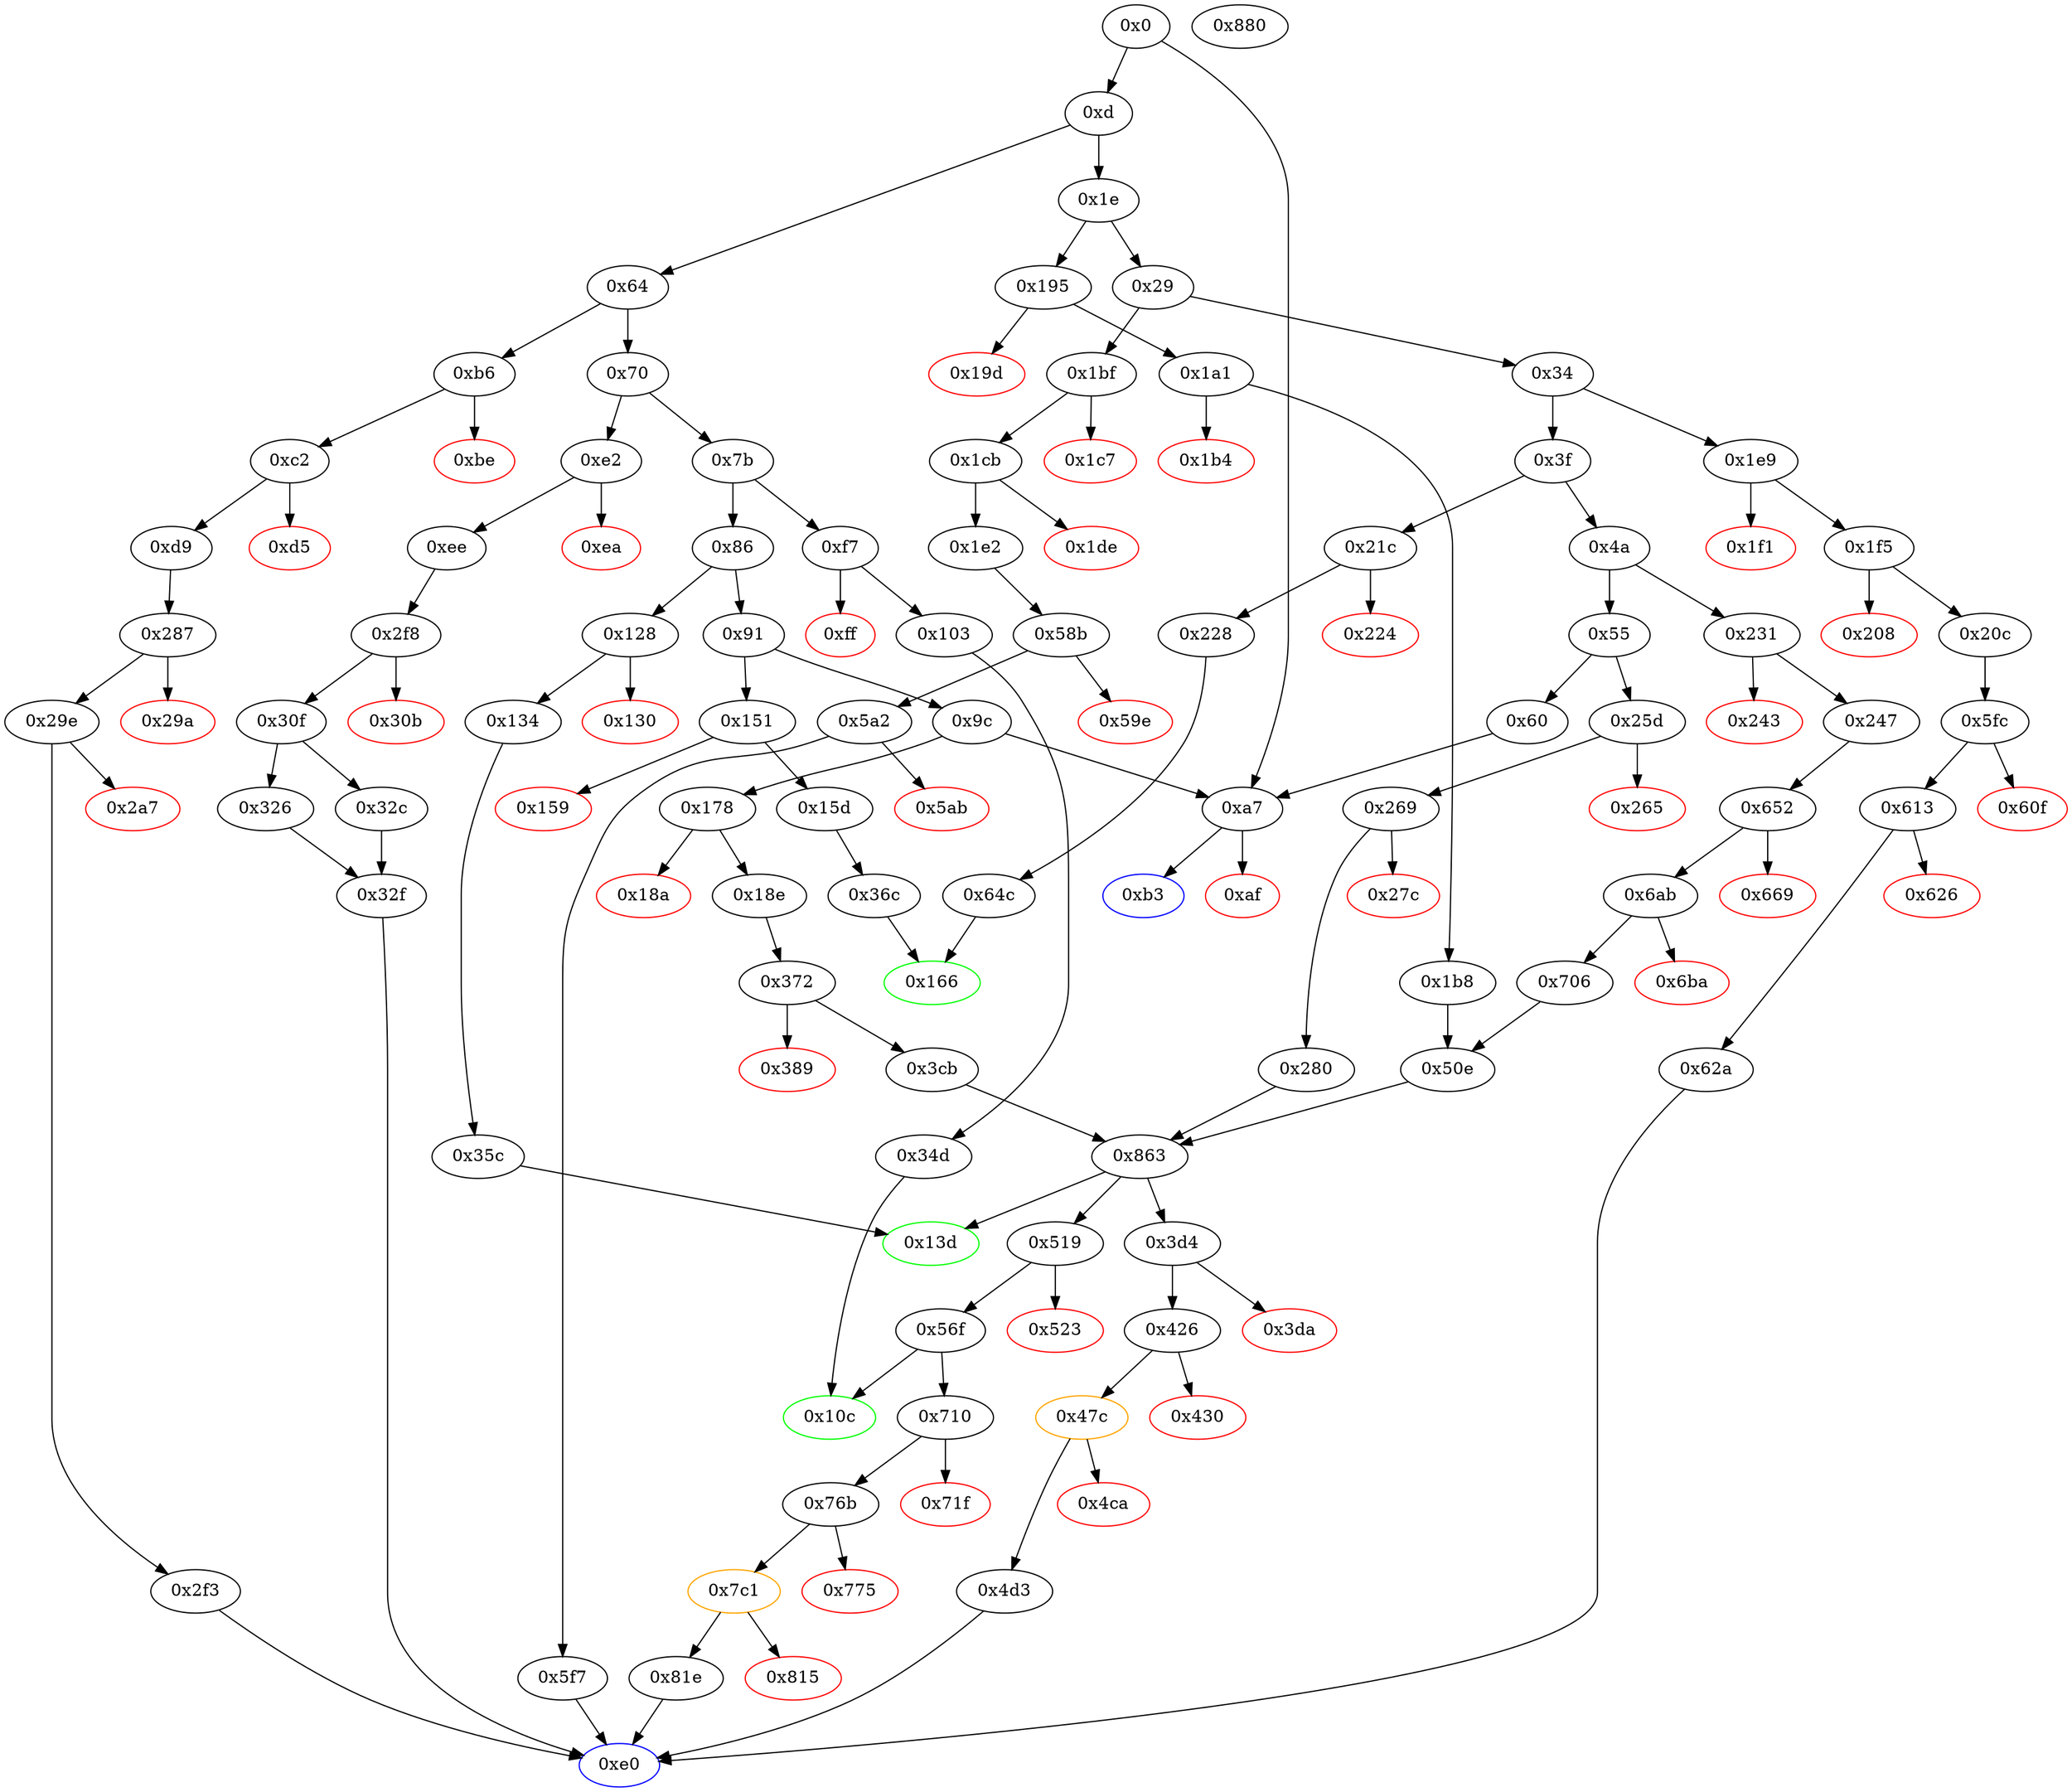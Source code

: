 strict digraph "" {
"0x1e" [fillcolor=white, id="0x1e", style=filled, tooltip="Block 0x1e\n[0x1e:0x28]\n---\nPredecessors: [0xd]\nSuccessors: [0x29, 0x195]\n---\n0x1e DUP1\n0x1f PUSH4 0xaf372212\n0x24 EQ\n0x25 PUSH2 0x195\n0x28 JUMPI\n---\n0x1f: V13 = 0xaf372212\n0x24: V14 = EQ 0xaf372212 V9\n0x25: V15 = 0x195\n0x28: JUMPI 0x195 V14\n---\nEntry stack: [V9]\nStack pops: 1\nStack additions: [S0]\nExit stack: [V9]\n\nDef sites:\nV9: {0xd.0x12}\n"];
"0xd" [fillcolor=white, id="0xd", style=filled, tooltip="Block 0xd\n[0xd:0x1d]\n---\nPredecessors: [0x0]\nSuccessors: [0x1e, 0x64]\n---\n0xd PUSH1 0x0\n0xf CALLDATALOAD\n0x10 PUSH1 0xe0\n0x12 SHR\n0x13 DUP1\n0x14 PUSH4 0xaf372212\n0x19 GT\n0x1a PUSH2 0x64\n0x1d JUMPI\n---\n0xd: V6 = 0x0\n0xf: V7 = CALLDATALOAD 0x0\n0x10: V8 = 0xe0\n0x12: V9 = SHR 0xe0 V7\n0x14: V10 = 0xaf372212\n0x19: V11 = GT 0xaf372212 V9\n0x1a: V12 = 0x64\n0x1d: JUMPI 0x64 V11\n---\nEntry stack: []\nStack pops: 0\nStack additions: [V9]\nExit stack: [V9]\n\nDef sites:\n"];
"0x5ab" [color=red, fillcolor=white, id="0x5ab", style=filled, tooltip="Block 0x5ab\n[0x5ab:0x5f6]\n---\nPredecessors: [0x5a2]\nSuccessors: []\n---\n0x5ab PUSH1 0x40\n0x5ad DUP1\n0x5ae MLOAD\n0x5af PUSH3 0x461bcd\n0x5b3 PUSH1 0xe5\n0x5b5 SHL\n0x5b6 DUP2\n0x5b7 MSTORE\n0x5b8 PUSH1 0x20\n0x5ba PUSH1 0x4\n0x5bc DUP3\n0x5bd ADD\n0x5be MSTORE\n0x5bf PUSH1 0x1e\n0x5c1 PUSH1 0x24\n0x5c3 DUP3\n0x5c4 ADD\n0x5c5 MSTORE\n0x5c6 PUSH32 0x526567697374726174696f6e204665652073686f756c64206265203e20300000\n0x5e7 PUSH1 0x44\n0x5e9 DUP3\n0x5ea ADD\n0x5eb MSTORE\n0x5ec SWAP1\n0x5ed MLOAD\n0x5ee SWAP1\n0x5ef DUP2\n0x5f0 SWAP1\n0x5f1 SUB\n0x5f2 PUSH1 0x64\n0x5f4 ADD\n0x5f5 SWAP1\n0x5f6 REVERT\n---\n0x5ab: V491 = 0x40\n0x5ae: V492 = M[0x40]\n0x5af: V493 = 0x461bcd\n0x5b3: V494 = 0xe5\n0x5b5: V495 = SHL 0xe5 0x461bcd\n0x5b7: M[V492] = 0x8c379a000000000000000000000000000000000000000000000000000000000\n0x5b8: V496 = 0x20\n0x5ba: V497 = 0x4\n0x5bd: V498 = ADD V492 0x4\n0x5be: M[V498] = 0x20\n0x5bf: V499 = 0x1e\n0x5c1: V500 = 0x24\n0x5c4: V501 = ADD V492 0x24\n0x5c5: M[V501] = 0x1e\n0x5c6: V502 = 0x526567697374726174696f6e204665652073686f756c64206265203e20300000\n0x5e7: V503 = 0x44\n0x5ea: V504 = ADD V492 0x44\n0x5eb: M[V504] = 0x526567697374726174696f6e204665652073686f756c64206265203e20300000\n0x5ed: V505 = M[0x40]\n0x5f1: V506 = SUB V492 V505\n0x5f2: V507 = 0x64\n0x5f4: V508 = ADD 0x64 V506\n0x5f6: REVERT V505 V508\n---\nEntry stack: [V9, 0xe0, V158]\nStack pops: 0\nStack additions: []\nExit stack: [V9, 0xe0, V158]\n\nDef sites:\nV9: {0xd.0x12}\n0xe0: {0x1cb.0x1cd}\nV158: {0x1e2.0x1e4}\n"];
"0x652" [fillcolor=white, id="0x652", style=filled, tooltip="Block 0x652\n[0x652:0x668]\n---\nPredecessors: [0x247]\nSuccessors: [0x669, 0x6ab]\n---\n0x652 JUMPDEST\n0x653 PUSH1 0x0\n0x655 SLOAD\n0x656 PUSH1 0x1\n0x658 PUSH1 0xa0\n0x65a SHL\n0x65b SWAP1\n0x65c DIV\n0x65d PUSH1 0xff\n0x65f AND\n0x660 ISZERO\n0x661 ISZERO\n0x662 PUSH1 0x1\n0x664 EQ\n0x665 PUSH2 0x6ab\n0x668 JUMPI\n---\n0x652: JUMPDEST \n0x653: V551 = 0x0\n0x655: V552 = S[0x0]\n0x656: V553 = 0x1\n0x658: V554 = 0xa0\n0x65a: V555 = SHL 0xa0 0x1\n0x65c: V556 = DIV V552 0x10000000000000000000000000000000000000000\n0x65d: V557 = 0xff\n0x65f: V558 = AND 0xff V556\n0x660: V559 = ISZERO V558\n0x661: V560 = ISZERO V559\n0x662: V561 = 0x1\n0x664: V562 = EQ 0x1 V560\n0x665: V563 = 0x6ab\n0x668: JUMPI 0x6ab V562\n---\nEntry stack: [V9, 0xe0, V196, V205]\nStack pops: 0\nStack additions: []\nExit stack: [V9, 0xe0, V196, V205]\n\nDef sites:\nV9: {0xd.0x12}\n0xe0: {0x231.0x232}\nV196: {0x247.0x24a}\nV205: {0x247.0x258}\n"];
"0x86" [fillcolor=white, id="0x86", style=filled, tooltip="Block 0x86\n[0x86:0x90]\n---\nPredecessors: [0x7b]\nSuccessors: [0x91, 0x128]\n---\n0x86 DUP1\n0x87 PUSH4 0x8919c2f4\n0x8c EQ\n0x8d PUSH2 0x128\n0x90 JUMPI\n---\n0x87: V41 = 0x8919c2f4\n0x8c: V42 = EQ 0x8919c2f4 V9\n0x8d: V43 = 0x128\n0x90: JUMPI 0x128 V42\n---\nEntry stack: [V9]\nStack pops: 1\nStack additions: [S0]\nExit stack: [V9]\n\nDef sites:\nV9: {0xd.0x12}\n"];
"0x243" [color=red, fillcolor=white, id="0x243", style=filled, tooltip="Block 0x243\n[0x243:0x246]\n---\nPredecessors: [0x231]\nSuccessors: []\n---\n0x243 PUSH1 0x0\n0x245 DUP1\n0x246 REVERT\n---\n0x243: V195 = 0x0\n0x246: REVERT 0x0 0x0\n---\nEntry stack: [V9, 0xe0, 0x4, V190]\nStack pops: 0\nStack additions: []\nExit stack: [V9, 0xe0, 0x4, V190]\n\nDef sites:\nV9: {0xd.0x12}\n0xe0: {0x231.0x232}\n0x4: {0x231.0x235}\nV190: {0x231.0x239}\n"];
"0x2a7" [color=red, fillcolor=white, id="0x2a7", style=filled, tooltip="Block 0x2a7\n[0x2a7:0x2f2]\n---\nPredecessors: [0x29e]\nSuccessors: []\n---\n0x2a7 PUSH1 0x40\n0x2a9 DUP1\n0x2aa MLOAD\n0x2ab PUSH3 0x461bcd\n0x2af PUSH1 0xe5\n0x2b1 SHL\n0x2b2 DUP2\n0x2b3 MSTORE\n0x2b4 PUSH1 0x20\n0x2b6 PUSH1 0x4\n0x2b8 DUP3\n0x2b9 ADD\n0x2ba MSTORE\n0x2bb PUSH1 0x18\n0x2bd PUSH1 0x24\n0x2bf DUP3\n0x2c0 ADD\n0x2c1 MSTORE\n0x2c2 PUSH32 0x4368616e6765204f776e65727368697020666565203e20300000000000000000\n0x2e3 PUSH1 0x44\n0x2e5 DUP3\n0x2e6 ADD\n0x2e7 MSTORE\n0x2e8 SWAP1\n0x2e9 MLOAD\n0x2ea SWAP1\n0x2eb DUP2\n0x2ec SWAP1\n0x2ed SUB\n0x2ee PUSH1 0x64\n0x2f0 ADD\n0x2f1 SWAP1\n0x2f2 REVERT\n---\n0x2a7: V237 = 0x40\n0x2aa: V238 = M[0x40]\n0x2ab: V239 = 0x461bcd\n0x2af: V240 = 0xe5\n0x2b1: V241 = SHL 0xe5 0x461bcd\n0x2b3: M[V238] = 0x8c379a000000000000000000000000000000000000000000000000000000000\n0x2b4: V242 = 0x20\n0x2b6: V243 = 0x4\n0x2b9: V244 = ADD V238 0x4\n0x2ba: M[V244] = 0x20\n0x2bb: V245 = 0x18\n0x2bd: V246 = 0x24\n0x2c0: V247 = ADD V238 0x24\n0x2c1: M[V247] = 0x18\n0x2c2: V248 = 0x4368616e6765204f776e65727368697020666565203e20300000000000000000\n0x2e3: V249 = 0x44\n0x2e6: V250 = ADD V238 0x44\n0x2e7: M[V250] = 0x4368616e6765204f776e65727368697020666565203e20300000000000000000\n0x2e9: V251 = M[0x40]\n0x2ed: V252 = SUB V238 V251\n0x2ee: V253 = 0x64\n0x2f0: V254 = ADD 0x64 V252\n0x2f2: REVERT V251 V254\n---\nEntry stack: [V9, 0xe0, V67]\nStack pops: 0\nStack additions: []\nExit stack: [V9, 0xe0, V67]\n\nDef sites:\nV9: {0xd.0x12}\n0xe0: {0xc2.0xc4}\nV67: {0xd9.0xdb}\n"];
"0x178" [fillcolor=white, id="0x178", style=filled, tooltip="Block 0x178\n[0x178:0x189]\n---\nPredecessors: [0x9c]\nSuccessors: [0x18a, 0x18e]\n---\n0x178 JUMPDEST\n0x179 PUSH2 0xe0\n0x17c PUSH1 0x4\n0x17e DUP1\n0x17f CALLDATASIZE\n0x180 SUB\n0x181 PUSH1 0x20\n0x183 DUP2\n0x184 LT\n0x185 ISZERO\n0x186 PUSH2 0x18e\n0x189 JUMPI\n---\n0x178: JUMPDEST \n0x179: V119 = 0xe0\n0x17c: V120 = 0x4\n0x17f: V121 = CALLDATASIZE\n0x180: V122 = SUB V121 0x4\n0x181: V123 = 0x20\n0x184: V124 = LT V122 0x20\n0x185: V125 = ISZERO V124\n0x186: V126 = 0x18e\n0x189: JUMPI 0x18e V125\n---\nEntry stack: [V9]\nStack pops: 0\nStack additions: [0xe0, 0x4, V122]\nExit stack: [V9, 0xe0, 0x4, V122]\n\nDef sites:\nV9: {0xd.0x12}\n"];
"0x6ba" [color=red, fillcolor=white, id="0x6ba", style=filled, tooltip="Block 0x6ba\n[0x6ba:0x705]\n---\nPredecessors: [0x6ab]\nSuccessors: []\n---\n0x6ba PUSH1 0x40\n0x6bc DUP1\n0x6bd MLOAD\n0x6be PUSH3 0x461bcd\n0x6c2 PUSH1 0xe5\n0x6c4 SHL\n0x6c5 DUP2\n0x6c6 MSTORE\n0x6c7 PUSH1 0x20\n0x6c9 PUSH1 0x4\n0x6cb DUP3\n0x6cc ADD\n0x6cd MSTORE\n0x6ce PUSH1 0x1f\n0x6d0 PUSH1 0x24\n0x6d2 DUP3\n0x6d3 ADD\n0x6d4 MSTORE\n0x6d5 PUSH32 0x4e6577204f776e65722063616e206e6f74206265206164647265737328302900\n0x6f6 PUSH1 0x44\n0x6f8 DUP3\n0x6f9 ADD\n0x6fa MSTORE\n0x6fb SWAP1\n0x6fc MLOAD\n0x6fd SWAP1\n0x6fe DUP2\n0x6ff SWAP1\n0x700 SUB\n0x701 PUSH1 0x64\n0x703 ADD\n0x704 SWAP1\n0x705 REVERT\n---\n0x6ba: V591 = 0x40\n0x6bd: V592 = M[0x40]\n0x6be: V593 = 0x461bcd\n0x6c2: V594 = 0xe5\n0x6c4: V595 = SHL 0xe5 0x461bcd\n0x6c6: M[V592] = 0x8c379a000000000000000000000000000000000000000000000000000000000\n0x6c7: V596 = 0x20\n0x6c9: V597 = 0x4\n0x6cc: V598 = ADD V592 0x4\n0x6cd: M[V598] = 0x20\n0x6ce: V599 = 0x1f\n0x6d0: V600 = 0x24\n0x6d3: V601 = ADD V592 0x24\n0x6d4: M[V601] = 0x1f\n0x6d5: V602 = 0x4e6577204f776e65722063616e206e6f74206265206164647265737328302900\n0x6f6: V603 = 0x44\n0x6f9: V604 = ADD V592 0x44\n0x6fa: M[V604] = 0x4e6577204f776e65722063616e206e6f74206265206164647265737328302900\n0x6fc: V605 = M[0x40]\n0x700: V606 = SUB V592 V605\n0x701: V607 = 0x64\n0x703: V608 = ADD 0x64 V606\n0x705: REVERT V605 V608\n---\nEntry stack: [V9, 0xe0, V196, V205]\nStack pops: 0\nStack additions: []\nExit stack: [V9, 0xe0, V196, V205]\n\nDef sites:\nV9: {0xd.0x12}\n0xe0: {0x231.0x232}\nV196: {0x247.0x24a}\nV205: {0x247.0x258}\n"];
"0x15d" [fillcolor=white, id="0x15d", style=filled, tooltip="Block 0x15d\n[0x15d:0x165]\n---\nPredecessors: [0x151]\nSuccessors: [0x36c]\n---\n0x15d JUMPDEST\n0x15e POP\n0x15f PUSH2 0x166\n0x162 PUSH2 0x36c\n0x165 JUMP\n---\n0x15d: JUMPDEST \n0x15f: V111 = 0x166\n0x162: V112 = 0x36c\n0x165: JUMP 0x36c\n---\nEntry stack: [V9, V107]\nStack pops: 1\nStack additions: [0x166]\nExit stack: [V9, 0x166]\n\nDef sites:\nV9: {0xd.0x12}\nV107: {0x151.0x152}\n"];
"0x56f" [fillcolor=white, id="0x56f", style=filled, tooltip="Block 0x56f\n[0x56f:0x58a]\n---\nPredecessors: [0x519]\nSuccessors: [0x10c, 0x710]\n---\n0x56f JUMPDEST\n0x570 POP\n0x571 PUSH1 0x0\n0x573 SWAP1\n0x574 DUP2\n0x575 MSTORE\n0x576 PUSH1 0x3\n0x578 PUSH1 0x20\n0x57a MSTORE\n0x57b PUSH1 0x40\n0x57d SWAP1\n0x57e SHA3\n0x57f SLOAD\n0x580 PUSH1 0x1\n0x582 PUSH1 0x1\n0x584 PUSH1 0xa0\n0x586 SHL\n0x587 SUB\n0x588 AND\n0x589 SWAP1\n0x58a JUMP\n---\n0x56f: JUMPDEST \n0x571: V464 = 0x0\n0x575: M[0x0] = S1\n0x576: V465 = 0x3\n0x578: V466 = 0x20\n0x57a: M[0x20] = 0x3\n0x57b: V467 = 0x40\n0x57e: V468 = SHA3 0x0 0x40\n0x57f: V469 = S[V468]\n0x580: V470 = 0x1\n0x582: V471 = 0x1\n0x584: V472 = 0xa0\n0x586: V473 = SHL 0xa0 0x1\n0x587: V474 = SUB 0x10000000000000000000000000000000000000000 0x1\n0x588: V475 = AND 0xffffffffffffffffffffffffffffffffffffffff V469\n0x58a: JUMP S2\n---\nEntry stack: [V9, 0xe0, V196, V205, S3, S2, S1, S0]\nStack pops: 3\nStack additions: [V475]\nExit stack: [V9, 0xe0, V196, V205, S3, V475]\n\nDef sites:\nV9: {0xd.0x12}\n0xe0: {0x231.0x232}\nV196: {0x247.0x24a}\nV205: {0x247.0x258}\nS3: {0xd.0x12, 0x706.0x707}\nS2: {0x1a1.0x1a3, 0xd.0x12, 0x706.0x708}\nS1: {0x1b8.0x1ba, 0x178.0x179, 0x247.0x24a}\nS0: {0x50e_0x1b8.0x50f, 0xd.0x12, 0x50e_0x706.0x50f, 0x18e.0x190}\n"];
"0x5a2" [fillcolor=white, id="0x5a2", style=filled, tooltip="Block 0x5a2\n[0x5a2:0x5aa]\n---\nPredecessors: [0x58b]\nSuccessors: [0x5ab, 0x5f7]\n---\n0x5a2 JUMPDEST\n0x5a3 PUSH1 0x0\n0x5a5 DUP2\n0x5a6 GT\n0x5a7 PUSH2 0x5f7\n0x5aa JUMPI\n---\n0x5a2: JUMPDEST \n0x5a3: V488 = 0x0\n0x5a6: V489 = GT V158 0x0\n0x5a7: V490 = 0x5f7\n0x5aa: JUMPI 0x5f7 V489\n---\nEntry stack: [V9, 0xe0, V158]\nStack pops: 1\nStack additions: [S0]\nExit stack: [V9, 0xe0, V158]\n\nDef sites:\nV9: {0xd.0x12}\n0xe0: {0x1cb.0x1cd}\nV158: {0x1e2.0x1e4}\n"];
"0x0" [fillcolor=white, id="0x0", style=filled, tooltip="Block 0x0\n[0x0:0xc]\n---\nPredecessors: []\nSuccessors: [0xd, 0xa7]\n---\n0x0 PUSH1 0x80\n0x2 PUSH1 0x40\n0x4 MSTORE\n0x5 PUSH1 0x4\n0x7 CALLDATASIZE\n0x8 LT\n0x9 PUSH2 0xa7\n0xc JUMPI\n---\n0x0: V0 = 0x80\n0x2: V1 = 0x40\n0x4: M[0x40] = 0x80\n0x5: V2 = 0x4\n0x7: V3 = CALLDATASIZE\n0x8: V4 = LT V3 0x4\n0x9: V5 = 0xa7\n0xc: JUMPI 0xa7 V4\n---\nEntry stack: []\nStack pops: 0\nStack additions: []\nExit stack: []\n\nDef sites:\n"];
"0x19d" [color=red, fillcolor=white, id="0x19d", style=filled, tooltip="Block 0x19d\n[0x19d:0x1a0]\n---\nPredecessors: [0x195]\nSuccessors: []\n---\n0x19d PUSH1 0x0\n0x19f DUP1\n0x1a0 REVERT\n---\n0x19d: V133 = 0x0\n0x1a0: REVERT 0x0 0x0\n---\nEntry stack: [V9, V130]\nStack pops: 0\nStack additions: []\nExit stack: [V9, V130]\n\nDef sites:\nV9: {0xd.0x12}\nV130: {0x195.0x196}\n"];
"0x64c" [fillcolor=white, id="0x64c", style=filled, tooltip="Block 0x64c\n[0x64c:0x651]\n---\nPredecessors: [0x228]\nSuccessors: [0x166]\n---\n0x64c JUMPDEST\n0x64d PUSH1 0x1\n0x64f SLOAD\n0x650 DUP2\n0x651 JUMP\n---\n0x64c: JUMPDEST \n0x64d: V549 = 0x1\n0x64f: V550 = S[0x1]\n0x651: JUMP 0x166\n---\nEntry stack: [V9, 0x166]\nStack pops: 1\nStack additions: [S0, V550]\nExit stack: [V9, 0x166, V550]\n\nDef sites:\nV9: {0xd.0x12}\n0x166: {0x228.0x22a}\n"];
"0x5f7" [fillcolor=white, id="0x5f7", style=filled, tooltip="Block 0x5f7\n[0x5f7:0x5fb]\n---\nPredecessors: [0x5a2]\nSuccessors: [0xe0]\n---\n0x5f7 JUMPDEST\n0x5f8 PUSH1 0x1\n0x5fa SSTORE\n0x5fb JUMP\n---\n0x5f7: JUMPDEST \n0x5f8: V509 = 0x1\n0x5fa: S[0x1] = V158\n0x5fb: JUMP 0xe0\n---\nEntry stack: [V9, 0xe0, V158]\nStack pops: 2\nStack additions: []\nExit stack: [V9]\n\nDef sites:\nV9: {0xd.0x12}\n0xe0: {0x1cb.0x1cd}\nV158: {0x1e2.0x1e4}\n"];
"0x389" [color=red, fillcolor=white, id="0x389", style=filled, tooltip="Block 0x389\n[0x389:0x3ca]\n---\nPredecessors: [0x372]\nSuccessors: []\n---\n0x389 PUSH1 0x40\n0x38b DUP1\n0x38c MLOAD\n0x38d PUSH3 0x461bcd\n0x391 PUSH1 0xe5\n0x393 SHL\n0x394 DUP2\n0x395 MSTORE\n0x396 PUSH1 0x20\n0x398 PUSH1 0x4\n0x39a DUP3\n0x39b ADD\n0x39c MSTORE\n0x39d PUSH1 0x13\n0x39f PUSH1 0x24\n0x3a1 DUP3\n0x3a2 ADD\n0x3a3 MSTORE\n0x3a4 PUSH19 0x436f6e7472616374206e6f7420616374697665\n0x3b8 PUSH1 0x68\n0x3ba SHL\n0x3bb PUSH1 0x44\n0x3bd DUP3\n0x3be ADD\n0x3bf MSTORE\n0x3c0 SWAP1\n0x3c1 MLOAD\n0x3c2 SWAP1\n0x3c3 DUP2\n0x3c4 SWAP1\n0x3c5 SUB\n0x3c6 PUSH1 0x64\n0x3c8 ADD\n0x3c9 SWAP1\n0x3ca REVERT\n---\n0x389: V329 = 0x40\n0x38c: V330 = M[0x40]\n0x38d: V331 = 0x461bcd\n0x391: V332 = 0xe5\n0x393: V333 = SHL 0xe5 0x461bcd\n0x395: M[V330] = 0x8c379a000000000000000000000000000000000000000000000000000000000\n0x396: V334 = 0x20\n0x398: V335 = 0x4\n0x39b: V336 = ADD V330 0x4\n0x39c: M[V336] = 0x20\n0x39d: V337 = 0x13\n0x39f: V338 = 0x24\n0x3a2: V339 = ADD V330 0x24\n0x3a3: M[V339] = 0x13\n0x3a4: V340 = 0x436f6e7472616374206e6f7420616374697665\n0x3b8: V341 = 0x68\n0x3ba: V342 = SHL 0x68 0x436f6e7472616374206e6f7420616374697665\n0x3bb: V343 = 0x44\n0x3be: V344 = ADD V330 0x44\n0x3bf: M[V344] = 0x436f6e7472616374206e6f742061637469766500000000000000000000000000\n0x3c1: V345 = M[0x40]\n0x3c5: V346 = SUB V330 V345\n0x3c6: V347 = 0x64\n0x3c8: V348 = ADD 0x64 V346\n0x3ca: REVERT V345 V348\n---\nEntry stack: [V9, 0xe0, V128]\nStack pops: 0\nStack additions: []\nExit stack: [V9, 0xe0, V128]\n\nDef sites:\nV9: {0xd.0x12}\n0xe0: {0x178.0x179}\nV128: {0x18e.0x190}\n"];
"0x4a" [fillcolor=white, id="0x4a", style=filled, tooltip="Block 0x4a\n[0x4a:0x54]\n---\nPredecessors: [0x3f]\nSuccessors: [0x55, 0x231]\n---\n0x4a DUP1\n0x4b PUSH4 0xef5d6bbb\n0x50 EQ\n0x51 PUSH2 0x231\n0x54 JUMPI\n---\n0x4b: V25 = 0xef5d6bbb\n0x50: V26 = EQ 0xef5d6bbb V9\n0x51: V27 = 0x231\n0x54: JUMPI 0x231 V26\n---\nEntry stack: [V9]\nStack pops: 1\nStack additions: [S0]\nExit stack: [V9]\n\nDef sites:\nV9: {0xd.0x12}\n"];
"0x815" [color=red, fillcolor=white, id="0x815", style=filled, tooltip="Block 0x815\n[0x815:0x81d]\n---\nPredecessors: [0x7c1]\nSuccessors: []\n---\n0x815 RETURNDATASIZE\n0x816 PUSH1 0x0\n0x818 DUP1\n0x819 RETURNDATACOPY\n0x81a RETURNDATASIZE\n0x81b PUSH1 0x0\n0x81d REVERT\n---\n0x815: V692 = RETURNDATASIZE\n0x816: V693 = 0x0\n0x819: RETURNDATACOPY 0x0 0x0 V692\n0x81a: V694 = RETURNDATASIZE\n0x81b: V695 = 0x0\n0x81d: REVERT 0x0 V694\n---\nEntry stack: [V9, 0xe0, V196, V205, V689]\nStack pops: 0\nStack additions: []\nExit stack: [V9, 0xe0, V196, V205, V689]\n\nDef sites:\nV9: {0xd.0x12}\n0xe0: {0x231.0x232}\nV196: {0x247.0x24a}\nV205: {0x247.0x258}\nV689: {0x7c1.0x80e}\n"];
"0x9c" [fillcolor=white, id="0x9c", style=filled, tooltip="Block 0x9c\n[0x9c:0xa6]\n---\nPredecessors: [0x91]\nSuccessors: [0xa7, 0x178]\n---\n0x9c DUP1\n0x9d PUSH4 0xa32ee421\n0xa2 EQ\n0xa3 PUSH2 0x178\n0xa6 JUMPI\n---\n0x9d: V47 = 0xa32ee421\n0xa2: V48 = EQ 0xa32ee421 V9\n0xa3: V49 = 0x178\n0xa6: JUMPI 0x178 V48\n---\nEntry stack: [V9]\nStack pops: 1\nStack additions: [S0]\nExit stack: [V9]\n\nDef sites:\nV9: {0xd.0x12}\n"];
"0x1de" [color=red, fillcolor=white, id="0x1de", style=filled, tooltip="Block 0x1de\n[0x1de:0x1e1]\n---\nPredecessors: [0x1cb]\nSuccessors: []\n---\n0x1de PUSH1 0x0\n0x1e0 DUP1\n0x1e1 REVERT\n---\n0x1de: V157 = 0x0\n0x1e1: REVERT 0x0 0x0\n---\nEntry stack: [V9, 0xe0, 0x4, V152]\nStack pops: 0\nStack additions: []\nExit stack: [V9, 0xe0, 0x4, V152]\n\nDef sites:\nV9: {0xd.0x12}\n0xe0: {0x1cb.0x1cd}\n0x4: {0x1cb.0x1d0}\nV152: {0x1cb.0x1d4}\n"];
"0x13d" [color=green, fillcolor=white, id="0x13d", style=filled, tooltip="Block 0x13d\n[0x13d:0x150]\n---\nPredecessors: [0x35c, 0x863]\nSuccessors: []\n---\n0x13d JUMPDEST\n0x13e PUSH1 0x40\n0x140 DUP1\n0x141 MLOAD\n0x142 SWAP2\n0x143 ISZERO\n0x144 ISZERO\n0x145 DUP3\n0x146 MSTORE\n0x147 MLOAD\n0x148 SWAP1\n0x149 DUP2\n0x14a SWAP1\n0x14b SUB\n0x14c PUSH1 0x20\n0x14e ADD\n0x14f SWAP1\n0x150 RETURN\n---\n0x13d: JUMPDEST \n0x13e: V99 = 0x40\n0x141: V100 = M[0x40]\n0x143: V101 = ISZERO S0\n0x144: V102 = ISZERO V101\n0x146: M[V100] = V102\n0x147: V103 = M[0x40]\n0x14b: V104 = SUB V100 V103\n0x14c: V105 = 0x20\n0x14e: V106 = ADD 0x20 V104\n0x150: RETURN V103 V106\n---\nEntry stack: [V9, 0xe0, V196, V205, S4, S3, S2, S1, S0]\nStack pops: 1\nStack additions: []\nExit stack: [V9, 0xe0, V196, V205, S4, S3, S2, S1]\n\nDef sites:\nV9: {0xd.0x12}\n0xe0: {0x231.0x232}\nV196: {0x247.0x24a}\nV205: {0x247.0x258}\nS4: {0xd.0x12, 0x706.0x707}\nS3: {0x1a1.0x1a3, 0xd.0x12, 0x706.0x708}\nS2: {0x1b8.0x1ba, 0x178.0x179, 0xd.0x12, 0x247.0x24a}\nS1: {0x50e_0x1b8.0x50f, 0xd.0x12, 0x134.0x136, 0x50e_0x706.0x50f, 0x18e.0x190}\nS0: {0x863.0x87d, 0x35c.0x369}\n"];
"0x159" [color=red, fillcolor=white, id="0x159", style=filled, tooltip="Block 0x159\n[0x159:0x15c]\n---\nPredecessors: [0x151]\nSuccessors: []\n---\n0x159 PUSH1 0x0\n0x15b DUP1\n0x15c REVERT\n---\n0x159: V110 = 0x0\n0x15c: REVERT 0x0 0x0\n---\nEntry stack: [V9, V107]\nStack pops: 0\nStack additions: []\nExit stack: [V9, V107]\n\nDef sites:\nV9: {0xd.0x12}\nV107: {0x151.0x152}\n"];
"0x27c" [color=red, fillcolor=white, id="0x27c", style=filled, tooltip="Block 0x27c\n[0x27c:0x27f]\n---\nPredecessors: [0x269]\nSuccessors: []\n---\n0x27c PUSH1 0x0\n0x27e DUP1\n0x27f REVERT\n---\n0x27c: V219 = 0x0\n0x27f: REVERT 0x0 0x0\n---\nEntry stack: [V9, 0x13d, 0x4, V214]\nStack pops: 0\nStack additions: []\nExit stack: [V9, 0x13d, 0x4, V214]\n\nDef sites:\nV9: {0xd.0x12}\n0x13d: {0x269.0x26b}\n0x4: {0x269.0x26e}\nV214: {0x269.0x272}\n"];
"0x1e2" [fillcolor=white, id="0x1e2", style=filled, tooltip="Block 0x1e2\n[0x1e2:0x1e8]\n---\nPredecessors: [0x1cb]\nSuccessors: [0x58b]\n---\n0x1e2 JUMPDEST\n0x1e3 POP\n0x1e4 CALLDATALOAD\n0x1e5 PUSH2 0x58b\n0x1e8 JUMP\n---\n0x1e2: JUMPDEST \n0x1e4: V158 = CALLDATALOAD 0x4\n0x1e5: V159 = 0x58b\n0x1e8: JUMP 0x58b\n---\nEntry stack: [V9, 0xe0, 0x4, V152]\nStack pops: 2\nStack additions: [V158]\nExit stack: [V9, 0xe0, V158]\n\nDef sites:\nV9: {0xd.0x12}\n0xe0: {0x1cb.0x1cd}\n0x4: {0x1cb.0x1d0}\nV152: {0x1cb.0x1d4}\n"];
"0x326" [fillcolor=white, id="0x326", style=filled, tooltip="Block 0x326\n[0x326:0x32b]\n---\nPredecessors: [0x30f]\nSuccessors: [0x32f]\n---\n0x326 PUSH1 0x1\n0x328 PUSH2 0x32f\n0x32b JUMP\n---\n0x326: V281 = 0x1\n0x328: V282 = 0x32f\n0x32b: JUMP 0x32f\n---\nEntry stack: [V9, 0xe0]\nStack pops: 0\nStack additions: [0x1]\nExit stack: [V9, 0xe0, 0x1]\n\nDef sites:\nV9: {0xd.0x12}\n0xe0: {0xee.0xf0}\n"];
"0x29e" [fillcolor=white, id="0x29e", style=filled, tooltip="Block 0x29e\n[0x29e:0x2a6]\n---\nPredecessors: [0x287]\nSuccessors: [0x2a7, 0x2f3]\n---\n0x29e JUMPDEST\n0x29f PUSH1 0x0\n0x2a1 DUP2\n0x2a2 GT\n0x2a3 PUSH2 0x2f3\n0x2a6 JUMPI\n---\n0x29e: JUMPDEST \n0x29f: V234 = 0x0\n0x2a2: V235 = GT V67 0x0\n0x2a3: V236 = 0x2f3\n0x2a6: JUMPI 0x2f3 V235\n---\nEntry stack: [V9, 0xe0, V67]\nStack pops: 1\nStack additions: [S0]\nExit stack: [V9, 0xe0, V67]\n\nDef sites:\nV9: {0xd.0x12}\n0xe0: {0xc2.0xc4}\nV67: {0xd9.0xdb}\n"];
"0x103" [fillcolor=white, id="0x103", style=filled, tooltip="Block 0x103\n[0x103:0x10b]\n---\nPredecessors: [0xf7]\nSuccessors: [0x34d]\n---\n0x103 JUMPDEST\n0x104 POP\n0x105 PUSH2 0x10c\n0x108 PUSH2 0x34d\n0x10b JUMP\n---\n0x103: JUMPDEST \n0x105: V79 = 0x10c\n0x108: V80 = 0x34d\n0x10b: JUMP 0x34d\n---\nEntry stack: [V9, V75]\nStack pops: 1\nStack additions: [0x10c]\nExit stack: [V9, 0x10c]\n\nDef sites:\nV9: {0xd.0x12}\nV75: {0xf7.0xf8}\n"];
"0x706" [fillcolor=white, id="0x706", style=filled, tooltip="Block 0x706\n[0x706:0x70f]\n---\nPredecessors: [0x6ab]\nSuccessors: [0x50e]\n---\n0x706 JUMPDEST\n0x707 CALLER\n0x708 PUSH2 0x710\n0x70b DUP4\n0x70c PUSH2 0x50e\n0x70f JUMP\n---\n0x706: JUMPDEST \n0x707: V609 = CALLER\n0x708: V610 = 0x710\n0x70c: V611 = 0x50e\n0x70f: JUMP 0x50e\n---\nEntry stack: [V9, 0xe0, V196, V205]\nStack pops: 2\nStack additions: [S1, S0, V609, 0x710, S1]\nExit stack: [V9, 0xe0, V196, V205, V609, 0x710, V196]\n\nDef sites:\nV9: {0xd.0x12}\n0xe0: {0x231.0x232}\nV196: {0x247.0x24a}\nV205: {0x247.0x258}\n"];
"0x523" [color=red, fillcolor=white, id="0x523", style=filled, tooltip="Block 0x523\n[0x523:0x56e]\n---\nPredecessors: [0x519]\nSuccessors: []\n---\n0x523 PUSH1 0x40\n0x525 DUP1\n0x526 MLOAD\n0x527 PUSH3 0x461bcd\n0x52b PUSH1 0xe5\n0x52d SHL\n0x52e DUP2\n0x52f MSTORE\n0x530 PUSH1 0x20\n0x532 PUSH1 0x4\n0x534 DUP3\n0x535 ADD\n0x536 MSTORE\n0x537 PUSH1 0x18\n0x539 PUSH1 0x24\n0x53b DUP3\n0x53c ADD\n0x53d MSTORE\n0x53e PUSH32 0x46696c652068617368206e6f7420726567697374657265640000000000000000\n0x55f PUSH1 0x44\n0x561 DUP3\n0x562 ADD\n0x563 MSTORE\n0x564 SWAP1\n0x565 MLOAD\n0x566 SWAP1\n0x567 DUP2\n0x568 SWAP1\n0x569 SUB\n0x56a PUSH1 0x64\n0x56c ADD\n0x56d SWAP1\n0x56e REVERT\n---\n0x523: V446 = 0x40\n0x526: V447 = M[0x40]\n0x527: V448 = 0x461bcd\n0x52b: V449 = 0xe5\n0x52d: V450 = SHL 0xe5 0x461bcd\n0x52f: M[V447] = 0x8c379a000000000000000000000000000000000000000000000000000000000\n0x530: V451 = 0x20\n0x532: V452 = 0x4\n0x535: V453 = ADD V447 0x4\n0x536: M[V453] = 0x20\n0x537: V454 = 0x18\n0x539: V455 = 0x24\n0x53c: V456 = ADD V447 0x24\n0x53d: M[V456] = 0x18\n0x53e: V457 = 0x46696c652068617368206e6f7420726567697374657265640000000000000000\n0x55f: V458 = 0x44\n0x562: V459 = ADD V447 0x44\n0x563: M[V459] = 0x46696c652068617368206e6f7420726567697374657265640000000000000000\n0x565: V460 = M[0x40]\n0x569: V461 = SUB V447 V460\n0x56a: V462 = 0x64\n0x56c: V463 = ADD 0x64 V461\n0x56e: REVERT V460 V463\n---\nEntry stack: [V9, 0xe0, V196, V205, S3, S2, S1, S0]\nStack pops: 0\nStack additions: []\nExit stack: [V9, 0xe0, V196, V205, S3, S2, S1, S0]\n\nDef sites:\nV9: {0xd.0x12}\n0xe0: {0x231.0x232}\nV196: {0x247.0x24a}\nV205: {0x247.0x258}\nS3: {0xd.0x12, 0x706.0x707}\nS2: {0x1a1.0x1a3, 0xd.0x12, 0x706.0x708}\nS1: {0x1b8.0x1ba, 0x178.0x179, 0x247.0x24a}\nS0: {0x50e_0x1b8.0x50f, 0xd.0x12, 0x50e_0x706.0x50f, 0x18e.0x190}\n"];
"0x60f" [color=red, fillcolor=white, id="0x60f", style=filled, tooltip="Block 0x60f\n[0x60f:0x612]\n---\nPredecessors: [0x5fc]\nSuccessors: []\n---\n0x60f PUSH1 0x0\n0x611 DUP1\n0x612 REVERT\n---\n0x60f: V521 = 0x0\n0x612: REVERT 0x0 0x0\n---\nEntry stack: [V9, 0xe0, V179]\nStack pops: 0\nStack additions: []\nExit stack: [V9, 0xe0, V179]\n\nDef sites:\nV9: {0xd.0x12}\n0xe0: {0x1f5.0x1f7}\nV179: {0x20c.0x217}\n"];
"0x228" [fillcolor=white, id="0x228", style=filled, tooltip="Block 0x228\n[0x228:0x230]\n---\nPredecessors: [0x21c]\nSuccessors: [0x64c]\n---\n0x228 JUMPDEST\n0x229 POP\n0x22a PUSH2 0x166\n0x22d PUSH2 0x64c\n0x230 JUMP\n---\n0x228: JUMPDEST \n0x22a: V185 = 0x166\n0x22d: V186 = 0x64c\n0x230: JUMP 0x64c\n---\nEntry stack: [V9, V181]\nStack pops: 1\nStack additions: [0x166]\nExit stack: [V9, 0x166]\n\nDef sites:\nV9: {0xd.0x12}\nV181: {0x21c.0x21d}\n"];
"0x34" [fillcolor=white, id="0x34", style=filled, tooltip="Block 0x34\n[0x34:0x3e]\n---\nPredecessors: [0x29]\nSuccessors: [0x3f, 0x1e9]\n---\n0x34 DUP1\n0x35 PUSH4 0xd0ebdbe7\n0x3a EQ\n0x3b PUSH2 0x1e9\n0x3e JUMPI\n---\n0x35: V19 = 0xd0ebdbe7\n0x3a: V20 = EQ 0xd0ebdbe7 V9\n0x3b: V21 = 0x1e9\n0x3e: JUMPI 0x1e9 V20\n---\nEntry stack: [V9]\nStack pops: 1\nStack additions: [S0]\nExit stack: [V9]\n\nDef sites:\nV9: {0xd.0x12}\n"];
"0x1f5" [fillcolor=white, id="0x1f5", style=filled, tooltip="Block 0x1f5\n[0x1f5:0x207]\n---\nPredecessors: [0x1e9]\nSuccessors: [0x208, 0x20c]\n---\n0x1f5 JUMPDEST\n0x1f6 POP\n0x1f7 PUSH2 0xe0\n0x1fa PUSH1 0x4\n0x1fc DUP1\n0x1fd CALLDATASIZE\n0x1fe SUB\n0x1ff PUSH1 0x20\n0x201 DUP2\n0x202 LT\n0x203 ISZERO\n0x204 PUSH2 0x20c\n0x207 JUMPI\n---\n0x1f5: JUMPDEST \n0x1f7: V164 = 0xe0\n0x1fa: V165 = 0x4\n0x1fd: V166 = CALLDATASIZE\n0x1fe: V167 = SUB V166 0x4\n0x1ff: V168 = 0x20\n0x202: V169 = LT V167 0x20\n0x203: V170 = ISZERO V169\n0x204: V171 = 0x20c\n0x207: JUMPI 0x20c V170\n---\nEntry stack: [V9, V160]\nStack pops: 1\nStack additions: [0xe0, 0x4, V167]\nExit stack: [V9, 0xe0, 0x4, V167]\n\nDef sites:\nV9: {0xd.0x12}\nV160: {0x1e9.0x1ea}\n"];
"0x50e" [fillcolor=white, id="0x50e", style=filled, tooltip="Block 0x50e\n[0x50e:0x518]\n---\nPredecessors: [0x1b8, 0x706]\nSuccessors: [0x863]\n---\n0x50e JUMPDEST\n0x50f PUSH1 0x0\n0x511 PUSH2 0x519\n0x514 DUP3\n0x515 PUSH2 0x863\n0x518 JUMP\n---\n0x50e: JUMPDEST \n0x50f: V438 = 0x0\n0x511: V439 = 0x519\n0x515: V440 = 0x863\n0x518: JUMP 0x863\n---\nEntry stack: [V9, 0xe0, V196, V205, S2, {0x10c, 0x710}, S0]\nStack pops: 1\nStack additions: [S0, 0x0, 0x519, S0]\nExit stack: [V9, 0xe0, V196, V205, S2, {0x10c, 0x710}, S0, 0x0, 0x519, S0]\n\nDef sites:\nV9: {0xd.0x12}\n0xe0: {0x231.0x232}\nV196: {0x247.0x24a}\nV205: {0x247.0x258}\nS2: {0xd.0x12, 0x706.0x707}\n{0x10c, 0x710}: {0x1a1.0x1a3, 0x706.0x708}\nS0: {0x1b8.0x1ba, 0x247.0x24a}\n"];
"0x47c" [color=orange, fillcolor=white, id="0x47c", style=filled, tooltip="Block 0x47c\n[0x47c:0x4c9]\n---\nPredecessors: [0x426]\nSuccessors: [0x4ca, 0x4d3]\n---\n0x47c JUMPDEST\n0x47d PUSH1 0x0\n0x47f DUP2\n0x480 DUP2\n0x481 MSTORE\n0x482 PUSH1 0x3\n0x484 PUSH1 0x20\n0x486 MSTORE\n0x487 PUSH1 0x40\n0x489 DUP1\n0x48a DUP3\n0x48b SHA3\n0x48c DUP1\n0x48d SLOAD\n0x48e PUSH1 0x1\n0x490 PUSH1 0x1\n0x492 PUSH1 0xa0\n0x494 SHL\n0x495 SUB\n0x496 NOT\n0x497 AND\n0x498 CALLER\n0x499 OR\n0x49a SWAP1\n0x49b SSTORE\n0x49c DUP2\n0x49d SLOAD\n0x49e SWAP1\n0x49f MLOAD\n0x4a0 PUSH1 0x1\n0x4a2 PUSH1 0x1\n0x4a4 PUSH1 0xa0\n0x4a6 SHL\n0x4a7 SUB\n0x4a8 SWAP2\n0x4a9 SWAP1\n0x4aa SWAP2\n0x4ab AND\n0x4ac SWAP2\n0x4ad CALLVALUE\n0x4ae DUP1\n0x4af ISZERO\n0x4b0 PUSH2 0x8fc\n0x4b3 MUL\n0x4b4 SWAP3\n0x4b5 SWAP1\n0x4b6 SWAP2\n0x4b7 DUP2\n0x4b8 DUP2\n0x4b9 DUP2\n0x4ba DUP6\n0x4bb DUP9\n0x4bc DUP9\n0x4bd CALL\n0x4be SWAP4\n0x4bf POP\n0x4c0 POP\n0x4c1 POP\n0x4c2 POP\n0x4c3 ISZERO\n0x4c4 DUP1\n0x4c5 ISZERO\n0x4c6 PUSH2 0x4d3\n0x4c9 JUMPI\n---\n0x47c: JUMPDEST \n0x47d: V394 = 0x0\n0x481: M[0x0] = S0\n0x482: V395 = 0x3\n0x484: V396 = 0x20\n0x486: M[0x20] = 0x3\n0x487: V397 = 0x40\n0x48b: V398 = SHA3 0x0 0x40\n0x48d: V399 = S[V398]\n0x48e: V400 = 0x1\n0x490: V401 = 0x1\n0x492: V402 = 0xa0\n0x494: V403 = SHL 0xa0 0x1\n0x495: V404 = SUB 0x10000000000000000000000000000000000000000 0x1\n0x496: V405 = NOT 0xffffffffffffffffffffffffffffffffffffffff\n0x497: V406 = AND 0xffffffffffffffffffffffff0000000000000000000000000000000000000000 V399\n0x498: V407 = CALLER\n0x499: V408 = OR V407 V406\n0x49b: S[V398] = V408\n0x49d: V409 = S[0x0]\n0x49f: V410 = M[0x40]\n0x4a0: V411 = 0x1\n0x4a2: V412 = 0x1\n0x4a4: V413 = 0xa0\n0x4a6: V414 = SHL 0xa0 0x1\n0x4a7: V415 = SUB 0x10000000000000000000000000000000000000000 0x1\n0x4ab: V416 = AND 0xffffffffffffffffffffffffffffffffffffffff V409\n0x4ad: V417 = CALLVALUE\n0x4af: V418 = ISZERO V417\n0x4b0: V419 = 0x8fc\n0x4b3: V420 = MUL 0x8fc V418\n0x4bd: V421 = CALL V420 V416 V417 V410 0x0 V410 0x0\n0x4c3: V422 = ISZERO V421\n0x4c5: V423 = ISZERO V422\n0x4c6: V424 = 0x4d3\n0x4c9: JUMPI 0x4d3 V423\n---\nEntry stack: [V9, 0xe0, V196, V205, S3, S2, S1, S0]\nStack pops: 1\nStack additions: [S0, V422]\nExit stack: [V9, 0xe0, V196, V205, S3, S2, S1, S0, V422]\n\nDef sites:\nV9: {0xd.0x12}\n0xe0: {0x231.0x232}\nV196: {0x247.0x24a}\nV205: {0x247.0x258}\nS3: {0xd.0x12, 0x706.0x707}\nS2: {0x1a1.0x1a3, 0xd.0x12, 0x706.0x708}\nS1: {0x1b8.0x1ba, 0x178.0x179, 0x247.0x24a}\nS0: {0x50e_0x1b8.0x50f, 0xd.0x12, 0x50e_0x706.0x50f, 0x18e.0x190}\n"];
"0x71f" [color=red, fillcolor=white, id="0x71f", style=filled, tooltip="Block 0x71f\n[0x71f:0x76a]\n---\nPredecessors: [0x710]\nSuccessors: []\n---\n0x71f PUSH1 0x40\n0x721 DUP1\n0x722 MLOAD\n0x723 PUSH3 0x461bcd\n0x727 PUSH1 0xe5\n0x729 SHL\n0x72a DUP2\n0x72b MSTORE\n0x72c PUSH1 0x20\n0x72e PUSH1 0x4\n0x730 DUP3\n0x731 ADD\n0x732 MSTORE\n0x733 PUSH1 0x1c\n0x735 PUSH1 0x24\n0x737 DUP3\n0x738 ADD\n0x739 MSTORE\n0x73a PUSH32 0x4d73672053656e646572204e6f742063757272656e74206f776e657200000000\n0x75b PUSH1 0x44\n0x75d DUP3\n0x75e ADD\n0x75f MSTORE\n0x760 SWAP1\n0x761 MLOAD\n0x762 SWAP1\n0x763 DUP2\n0x764 SWAP1\n0x765 SUB\n0x766 PUSH1 0x64\n0x768 ADD\n0x769 SWAP1\n0x76a REVERT\n---\n0x71f: V620 = 0x40\n0x722: V621 = M[0x40]\n0x723: V622 = 0x461bcd\n0x727: V623 = 0xe5\n0x729: V624 = SHL 0xe5 0x461bcd\n0x72b: M[V621] = 0x8c379a000000000000000000000000000000000000000000000000000000000\n0x72c: V625 = 0x20\n0x72e: V626 = 0x4\n0x731: V627 = ADD V621 0x4\n0x732: M[V627] = 0x20\n0x733: V628 = 0x1c\n0x735: V629 = 0x24\n0x738: V630 = ADD V621 0x24\n0x739: M[V630] = 0x1c\n0x73a: V631 = 0x4d73672053656e646572204e6f742063757272656e74206f776e657200000000\n0x75b: V632 = 0x44\n0x75e: V633 = ADD V621 0x44\n0x75f: M[V633] = 0x4d73672053656e646572204e6f742063757272656e74206f776e657200000000\n0x761: V634 = M[0x40]\n0x765: V635 = SUB V621 V634\n0x766: V636 = 0x64\n0x768: V637 = ADD 0x64 V635\n0x76a: REVERT V634 V637\n---\nEntry stack: [V9, 0xe0, V196, V205]\nStack pops: 0\nStack additions: []\nExit stack: [V9, 0xe0, V196, V205]\n\nDef sites:\nV9: {0xd.0x12}\n0xe0: {0x231.0x232}\nV196: {0x247.0x24a}\nV205: {0x247.0x258}\n"];
"0x1b4" [color=red, fillcolor=white, id="0x1b4", style=filled, tooltip="Block 0x1b4\n[0x1b4:0x1b7]\n---\nPredecessors: [0x1a1]\nSuccessors: []\n---\n0x1b4 PUSH1 0x0\n0x1b6 DUP1\n0x1b7 REVERT\n---\n0x1b4: V142 = 0x0\n0x1b7: REVERT 0x0 0x0\n---\nEntry stack: [V9, 0x10c, 0x4, V137]\nStack pops: 0\nStack additions: []\nExit stack: [V9, 0x10c, 0x4, V137]\n\nDef sites:\nV9: {0xd.0x12}\n0x10c: {0x1a1.0x1a3}\n0x4: {0x1a1.0x1a6}\nV137: {0x1a1.0x1aa}\n"];
"0xee" [fillcolor=white, id="0xee", style=filled, tooltip="Block 0xee\n[0xee:0xf6]\n---\nPredecessors: [0xe2]\nSuccessors: [0x2f8]\n---\n0xee JUMPDEST\n0xef POP\n0xf0 PUSH2 0xe0\n0xf3 PUSH2 0x2f8\n0xf6 JUMP\n---\n0xee: JUMPDEST \n0xf0: V73 = 0xe0\n0xf3: V74 = 0x2f8\n0xf6: JUMP 0x2f8\n---\nEntry stack: [V9, V69]\nStack pops: 1\nStack additions: [0xe0]\nExit stack: [V9, 0xe0]\n\nDef sites:\nV9: {0xd.0x12}\nV69: {0xe2.0xe3}\n"];
"0x32f" [fillcolor=white, id="0x32f", style=filled, tooltip="Block 0x32f\n[0x32f:0x34c]\n---\nPredecessors: [0x326, 0x32c]\nSuccessors: [0xe0]\n---\n0x32f JUMPDEST\n0x330 PUSH1 0x0\n0x332 DUP1\n0x333 SLOAD\n0x334 SWAP2\n0x335 ISZERO\n0x336 ISZERO\n0x337 PUSH1 0x1\n0x339 PUSH1 0xa0\n0x33b SHL\n0x33c MUL\n0x33d PUSH1 0xff\n0x33f PUSH1 0xa0\n0x341 SHL\n0x342 NOT\n0x343 SWAP1\n0x344 SWAP3\n0x345 AND\n0x346 SWAP2\n0x347 SWAP1\n0x348 SWAP2\n0x349 OR\n0x34a SWAP1\n0x34b SSTORE\n0x34c JUMP\n---\n0x32f: JUMPDEST \n0x330: V284 = 0x0\n0x333: V285 = S[0x0]\n0x335: V286 = ISZERO {0x0, 0x1}\n0x336: V287 = ISZERO V286\n0x337: V288 = 0x1\n0x339: V289 = 0xa0\n0x33b: V290 = SHL 0xa0 0x1\n0x33c: V291 = MUL 0x10000000000000000000000000000000000000000 V287\n0x33d: V292 = 0xff\n0x33f: V293 = 0xa0\n0x341: V294 = SHL 0xa0 0xff\n0x342: V295 = NOT 0xff0000000000000000000000000000000000000000\n0x345: V296 = AND V285 0xffffffffffffffffffffff00ffffffffffffffffffffffffffffffffffffffff\n0x349: V297 = OR V296 V291\n0x34b: S[0x0] = V297\n0x34c: JUMP 0xe0\n---\nEntry stack: [V9, 0xe0, {0x0, 0x1}]\nStack pops: 2\nStack additions: []\nExit stack: [V9]\n\nDef sites:\nV9: {0xd.0x12}\n0xe0: {0xee.0xf0}\n{0x0, 0x1}: {0x32c.0x32d, 0x326.0x326}\n"];
"0x3cb" [fillcolor=white, id="0x3cb", style=filled, tooltip="Block 0x3cb\n[0x3cb:0x3d3]\n---\nPredecessors: [0x372]\nSuccessors: [0x863]\n---\n0x3cb JUMPDEST\n0x3cc PUSH2 0x3d4\n0x3cf DUP2\n0x3d0 PUSH2 0x863\n0x3d3 JUMP\n---\n0x3cb: JUMPDEST \n0x3cc: V349 = 0x3d4\n0x3d0: V350 = 0x863\n0x3d3: JUMP 0x863\n---\nEntry stack: [V9, 0xe0, V128]\nStack pops: 1\nStack additions: [S0, 0x3d4, S0]\nExit stack: [V9, 0xe0, V128, 0x3d4, V128]\n\nDef sites:\nV9: {0xd.0x12}\n0xe0: {0x178.0x179}\nV128: {0x18e.0x190}\n"];
"0x1f1" [color=red, fillcolor=white, id="0x1f1", style=filled, tooltip="Block 0x1f1\n[0x1f1:0x1f4]\n---\nPredecessors: [0x1e9]\nSuccessors: []\n---\n0x1f1 PUSH1 0x0\n0x1f3 DUP1\n0x1f4 REVERT\n---\n0x1f1: V163 = 0x0\n0x1f4: REVERT 0x0 0x0\n---\nEntry stack: [V9, V160]\nStack pops: 0\nStack additions: []\nExit stack: [V9, V160]\n\nDef sites:\nV9: {0xd.0x12}\nV160: {0x1e9.0x1ea}\n"];
"0x7c1" [color=orange, fillcolor=white, id="0x7c1", style=filled, tooltip="Block 0x7c1\n[0x7c1:0x814]\n---\nPredecessors: [0x76b]\nSuccessors: [0x815, 0x81e]\n---\n0x7c1 JUMPDEST\n0x7c2 PUSH1 0x0\n0x7c4 DUP3\n0x7c5 DUP2\n0x7c6 MSTORE\n0x7c7 PUSH1 0x3\n0x7c9 PUSH1 0x20\n0x7cb MSTORE\n0x7cc PUSH1 0x40\n0x7ce DUP1\n0x7cf DUP3\n0x7d0 SHA3\n0x7d1 DUP1\n0x7d2 SLOAD\n0x7d3 PUSH1 0x1\n0x7d5 PUSH1 0x1\n0x7d7 PUSH1 0xa0\n0x7d9 SHL\n0x7da SUB\n0x7db DUP1\n0x7dc DUP7\n0x7dd AND\n0x7de PUSH1 0x1\n0x7e0 PUSH1 0x1\n0x7e2 PUSH1 0xa0\n0x7e4 SHL\n0x7e5 SUB\n0x7e6 NOT\n0x7e7 SWAP1\n0x7e8 SWAP3\n0x7e9 AND\n0x7ea SWAP2\n0x7eb SWAP1\n0x7ec SWAP2\n0x7ed OR\n0x7ee SWAP1\n0x7ef SWAP2\n0x7f0 SSTORE\n0x7f1 DUP3\n0x7f2 SLOAD\n0x7f3 SWAP2\n0x7f4 MLOAD\n0x7f5 SWAP2\n0x7f6 AND\n0x7f7 SWAP2\n0x7f8 CALLVALUE\n0x7f9 DUP1\n0x7fa ISZERO\n0x7fb PUSH2 0x8fc\n0x7fe MUL\n0x7ff SWAP3\n0x800 SWAP1\n0x801 SWAP2\n0x802 DUP2\n0x803 DUP2\n0x804 DUP2\n0x805 DUP6\n0x806 DUP9\n0x807 DUP9\n0x808 CALL\n0x809 SWAP4\n0x80a POP\n0x80b POP\n0x80c POP\n0x80d POP\n0x80e ISZERO\n0x80f DUP1\n0x810 ISZERO\n0x811 PUSH2 0x81e\n0x814 JUMPI\n---\n0x7c1: JUMPDEST \n0x7c2: V661 = 0x0\n0x7c6: M[0x0] = V196\n0x7c7: V662 = 0x3\n0x7c9: V663 = 0x20\n0x7cb: M[0x20] = 0x3\n0x7cc: V664 = 0x40\n0x7d0: V665 = SHA3 0x0 0x40\n0x7d2: V666 = S[V665]\n0x7d3: V667 = 0x1\n0x7d5: V668 = 0x1\n0x7d7: V669 = 0xa0\n0x7d9: V670 = SHL 0xa0 0x1\n0x7da: V671 = SUB 0x10000000000000000000000000000000000000000 0x1\n0x7dd: V672 = AND V205 0xffffffffffffffffffffffffffffffffffffffff\n0x7de: V673 = 0x1\n0x7e0: V674 = 0x1\n0x7e2: V675 = 0xa0\n0x7e4: V676 = SHL 0xa0 0x1\n0x7e5: V677 = SUB 0x10000000000000000000000000000000000000000 0x1\n0x7e6: V678 = NOT 0xffffffffffffffffffffffffffffffffffffffff\n0x7e9: V679 = AND V666 0xffffffffffffffffffffffff0000000000000000000000000000000000000000\n0x7ed: V680 = OR V679 V672\n0x7f0: S[V665] = V680\n0x7f2: V681 = S[0x0]\n0x7f4: V682 = M[0x40]\n0x7f6: V683 = AND V681 0xffffffffffffffffffffffffffffffffffffffff\n0x7f8: V684 = CALLVALUE\n0x7fa: V685 = ISZERO V684\n0x7fb: V686 = 0x8fc\n0x7fe: V687 = MUL 0x8fc V685\n0x808: V688 = CALL V687 V683 V684 V682 0x0 V682 0x0\n0x80e: V689 = ISZERO V688\n0x810: V690 = ISZERO V689\n0x811: V691 = 0x81e\n0x814: JUMPI 0x81e V690\n---\nEntry stack: [V9, 0xe0, V196, V205]\nStack pops: 2\nStack additions: [S1, S0, V689]\nExit stack: [V9, 0xe0, V196, V205, V689]\n\nDef sites:\nV9: {0xd.0x12}\n0xe0: {0x231.0x232}\nV196: {0x247.0x24a}\nV205: {0x247.0x258}\n"];
"0x265" [color=red, fillcolor=white, id="0x265", style=filled, tooltip="Block 0x265\n[0x265:0x268]\n---\nPredecessors: [0x25d]\nSuccessors: []\n---\n0x265 PUSH1 0x0\n0x267 DUP1\n0x268 REVERT\n---\n0x265: V210 = 0x0\n0x268: REVERT 0x0 0x0\n---\nEntry stack: [V9, V207]\nStack pops: 0\nStack additions: []\nExit stack: [V9, V207]\n\nDef sites:\nV9: {0xd.0x12}\nV207: {0x25d.0x25e}\n"];
"0x224" [color=red, fillcolor=white, id="0x224", style=filled, tooltip="Block 0x224\n[0x224:0x227]\n---\nPredecessors: [0x21c]\nSuccessors: []\n---\n0x224 PUSH1 0x0\n0x226 DUP1\n0x227 REVERT\n---\n0x224: V184 = 0x0\n0x227: REVERT 0x0 0x0\n---\nEntry stack: [V9, V181]\nStack pops: 0\nStack additions: []\nExit stack: [V9, V181]\n\nDef sites:\nV9: {0xd.0x12}\nV181: {0x21c.0x21d}\n"];
"0x2f8" [fillcolor=white, id="0x2f8", style=filled, tooltip="Block 0x2f8\n[0x2f8:0x30a]\n---\nPredecessors: [0xee]\nSuccessors: [0x30b, 0x30f]\n---\n0x2f8 JUMPDEST\n0x2f9 PUSH1 0x0\n0x2fb SLOAD\n0x2fc PUSH1 0x1\n0x2fe PUSH1 0x1\n0x300 PUSH1 0xa0\n0x302 SHL\n0x303 SUB\n0x304 AND\n0x305 CALLER\n0x306 EQ\n0x307 PUSH2 0x30f\n0x30a JUMPI\n---\n0x2f8: JUMPDEST \n0x2f9: V256 = 0x0\n0x2fb: V257 = S[0x0]\n0x2fc: V258 = 0x1\n0x2fe: V259 = 0x1\n0x300: V260 = 0xa0\n0x302: V261 = SHL 0xa0 0x1\n0x303: V262 = SUB 0x10000000000000000000000000000000000000000 0x1\n0x304: V263 = AND 0xffffffffffffffffffffffffffffffffffffffff V257\n0x305: V264 = CALLER\n0x306: V265 = EQ V264 V263\n0x307: V266 = 0x30f\n0x30a: JUMPI 0x30f V265\n---\nEntry stack: [V9, 0xe0]\nStack pops: 0\nStack additions: []\nExit stack: [V9, 0xe0]\n\nDef sites:\nV9: {0xd.0x12}\n0xe0: {0xee.0xf0}\n"];
"0xbe" [color=red, fillcolor=white, id="0xbe", style=filled, tooltip="Block 0xbe\n[0xbe:0xc1]\n---\nPredecessors: [0xb6]\nSuccessors: []\n---\n0xbe PUSH1 0x0\n0xc0 DUP1\n0xc1 REVERT\n---\n0xbe: V57 = 0x0\n0xc1: REVERT 0x0 0x0\n---\nEntry stack: [V9, V54]\nStack pops: 0\nStack additions: []\nExit stack: [V9, V54]\n\nDef sites:\nV9: {0xd.0x12}\nV54: {0xb6.0xb7}\n"];
"0x372" [fillcolor=white, id="0x372", style=filled, tooltip="Block 0x372\n[0x372:0x388]\n---\nPredecessors: [0x18e]\nSuccessors: [0x389, 0x3cb]\n---\n0x372 JUMPDEST\n0x373 PUSH1 0x0\n0x375 SLOAD\n0x376 PUSH1 0x1\n0x378 PUSH1 0xa0\n0x37a SHL\n0x37b SWAP1\n0x37c DIV\n0x37d PUSH1 0xff\n0x37f AND\n0x380 ISZERO\n0x381 ISZERO\n0x382 PUSH1 0x1\n0x384 EQ\n0x385 PUSH2 0x3cb\n0x388 JUMPI\n---\n0x372: JUMPDEST \n0x373: V316 = 0x0\n0x375: V317 = S[0x0]\n0x376: V318 = 0x1\n0x378: V319 = 0xa0\n0x37a: V320 = SHL 0xa0 0x1\n0x37c: V321 = DIV V317 0x10000000000000000000000000000000000000000\n0x37d: V322 = 0xff\n0x37f: V323 = AND 0xff V321\n0x380: V324 = ISZERO V323\n0x381: V325 = ISZERO V324\n0x382: V326 = 0x1\n0x384: V327 = EQ 0x1 V325\n0x385: V328 = 0x3cb\n0x388: JUMPI 0x3cb V327\n---\nEntry stack: [V9, 0xe0, V128]\nStack pops: 0\nStack additions: []\nExit stack: [V9, 0xe0, V128]\n\nDef sites:\nV9: {0xd.0x12}\n0xe0: {0x178.0x179}\nV128: {0x18e.0x190}\n"];
"0xa7" [fillcolor=white, id="0xa7", style=filled, tooltip="Block 0xa7\n[0xa7:0xae]\n---\nPredecessors: [0x0, 0x60, 0x9c]\nSuccessors: [0xaf, 0xb3]\n---\n0xa7 JUMPDEST\n0xa8 CALLVALUE\n0xa9 DUP1\n0xaa ISZERO\n0xab PUSH2 0xb3\n0xae JUMPI\n---\n0xa7: JUMPDEST \n0xa8: V50 = CALLVALUE\n0xaa: V51 = ISZERO V50\n0xab: V52 = 0xb3\n0xae: JUMPI 0xb3 V51\n---\nEntry stack: [V9]\nStack pops: 0\nStack additions: [V50]\nExit stack: [V9, V50]\n\nDef sites:\nV9: {0xd.0x12}\n"];
"0x130" [color=red, fillcolor=white, id="0x130", style=filled, tooltip="Block 0x130\n[0x130:0x133]\n---\nPredecessors: [0x128]\nSuccessors: []\n---\n0x130 PUSH1 0x0\n0x132 DUP1\n0x133 REVERT\n---\n0x130: V96 = 0x0\n0x133: REVERT 0x0 0x0\n---\nEntry stack: [V9, V93]\nStack pops: 0\nStack additions: []\nExit stack: [V9, V93]\n\nDef sites:\nV9: {0xd.0x12}\nV93: {0x128.0x129}\n"];
"0x519" [fillcolor=white, id="0x519", style=filled, tooltip="Block 0x519\n[0x519:0x522]\n---\nPredecessors: [0x863]\nSuccessors: [0x523, 0x56f]\n---\n0x519 JUMPDEST\n0x51a ISZERO\n0x51b ISZERO\n0x51c PUSH1 0x1\n0x51e EQ\n0x51f PUSH2 0x56f\n0x522 JUMPI\n---\n0x519: JUMPDEST \n0x51a: V441 = ISZERO V723\n0x51b: V442 = ISZERO V441\n0x51c: V443 = 0x1\n0x51e: V444 = EQ 0x1 V442\n0x51f: V445 = 0x56f\n0x522: JUMPI 0x56f V444\n---\nEntry stack: [V9, 0xe0, V196, V205, S4, S3, S2, S1, V723]\nStack pops: 1\nStack additions: []\nExit stack: [V9, 0xe0, V196, V205, S4, S3, S2, S1]\n\nDef sites:\nV9: {0xd.0x12}\n0xe0: {0x231.0x232}\nV196: {0x247.0x24a}\nV205: {0x247.0x258}\nS4: {0xd.0x12, 0x706.0x707}\nS3: {0x1a1.0x1a3, 0xd.0x12, 0x706.0x708}\nS2: {0x1b8.0x1ba, 0x178.0x179, 0x247.0x24a}\nS1: {0xd.0x12, 0x50e.0x50f, 0x18e.0x190}\nV723: {0x863.0x87d}\n"];
"0x4ca" [color=red, fillcolor=white, id="0x4ca", style=filled, tooltip="Block 0x4ca\n[0x4ca:0x4d2]\n---\nPredecessors: [0x47c]\nSuccessors: []\n---\n0x4ca RETURNDATASIZE\n0x4cb PUSH1 0x0\n0x4cd DUP1\n0x4ce RETURNDATACOPY\n0x4cf RETURNDATASIZE\n0x4d0 PUSH1 0x0\n0x4d2 REVERT\n---\n0x4ca: V425 = RETURNDATASIZE\n0x4cb: V426 = 0x0\n0x4ce: RETURNDATACOPY 0x0 0x0 V425\n0x4cf: V427 = RETURNDATASIZE\n0x4d0: V428 = 0x0\n0x4d2: REVERT 0x0 V427\n---\nEntry stack: [V9, 0xe0, V196, V205, S4, S3, S2, S1, V422]\nStack pops: 0\nStack additions: []\nExit stack: [V9, 0xe0, V196, V205, S4, S3, S2, S1, V422]\n\nDef sites:\nV9: {0xd.0x12}\n0xe0: {0x231.0x232}\nV196: {0x247.0x24a}\nV205: {0x247.0x258}\nS4: {0xd.0x12, 0x706.0x707}\nS3: {0x1a1.0x1a3, 0xd.0x12, 0x706.0x708}\nS2: {0x1b8.0x1ba, 0x178.0x179, 0x247.0x24a}\nS1: {0x50e_0x1b8.0x50f, 0xd.0x12, 0x50e_0x706.0x50f, 0x18e.0x190}\nV422: {0x47c.0x4c3}\n"];
"0x35c" [fillcolor=white, id="0x35c", style=filled, tooltip="Block 0x35c\n[0x35c:0x36b]\n---\nPredecessors: [0x134]\nSuccessors: [0x13d]\n---\n0x35c JUMPDEST\n0x35d PUSH1 0x0\n0x35f SLOAD\n0x360 PUSH1 0x1\n0x362 PUSH1 0xa0\n0x364 SHL\n0x365 SWAP1\n0x366 DIV\n0x367 PUSH1 0xff\n0x369 AND\n0x36a DUP2\n0x36b JUMP\n---\n0x35c: JUMPDEST \n0x35d: V306 = 0x0\n0x35f: V307 = S[0x0]\n0x360: V308 = 0x1\n0x362: V309 = 0xa0\n0x364: V310 = SHL 0xa0 0x1\n0x366: V311 = DIV V307 0x10000000000000000000000000000000000000000\n0x367: V312 = 0xff\n0x369: V313 = AND 0xff V311\n0x36b: JUMP 0x13d\n---\nEntry stack: [V9, 0x13d]\nStack pops: 1\nStack additions: [S0, V313]\nExit stack: [V9, 0x13d, V313]\n\nDef sites:\nV9: {0xd.0x12}\n0x13d: {0x134.0x136}\n"];
"0xb6" [fillcolor=white, id="0xb6", style=filled, tooltip="Block 0xb6\n[0xb6:0xbd]\n---\nPredecessors: [0x64]\nSuccessors: [0xbe, 0xc2]\n---\n0xb6 JUMPDEST\n0xb7 CALLVALUE\n0xb8 DUP1\n0xb9 ISZERO\n0xba PUSH2 0xc2\n0xbd JUMPI\n---\n0xb6: JUMPDEST \n0xb7: V54 = CALLVALUE\n0xb9: V55 = ISZERO V54\n0xba: V56 = 0xc2\n0xbd: JUMPI 0xc2 V55\n---\nEntry stack: [V9]\nStack pops: 0\nStack additions: [V54]\nExit stack: [V9, V54]\n\nDef sites:\nV9: {0xd.0x12}\n"];
"0x2f3" [fillcolor=white, id="0x2f3", style=filled, tooltip="Block 0x2f3\n[0x2f3:0x2f7]\n---\nPredecessors: [0x29e]\nSuccessors: [0xe0]\n---\n0x2f3 JUMPDEST\n0x2f4 PUSH1 0x2\n0x2f6 SSTORE\n0x2f7 JUMP\n---\n0x2f3: JUMPDEST \n0x2f4: V255 = 0x2\n0x2f6: S[0x2] = V67\n0x2f7: JUMP 0xe0\n---\nEntry stack: [V9, 0xe0, V67]\nStack pops: 2\nStack additions: []\nExit stack: [V9]\n\nDef sites:\nV9: {0xd.0x12}\n0xe0: {0xc2.0xc4}\nV67: {0xd9.0xdb}\n"];
"0x64" [fillcolor=white, id="0x64", style=filled, tooltip="Block 0x64\n[0x64:0x6f]\n---\nPredecessors: [0xd]\nSuccessors: [0x70, 0xb6]\n---\n0x64 JUMPDEST\n0x65 DUP1\n0x66 PUSH4 0x2b373ee5\n0x6b EQ\n0x6c PUSH2 0xb6\n0x6f JUMPI\n---\n0x64: JUMPDEST \n0x66: V32 = 0x2b373ee5\n0x6b: V33 = EQ 0x2b373ee5 V9\n0x6c: V34 = 0xb6\n0x6f: JUMPI 0xb6 V33\n---\nEntry stack: [V9]\nStack pops: 1\nStack additions: [S0]\nExit stack: [V9]\n\nDef sites:\nV9: {0xd.0x12}\n"];
"0x247" [fillcolor=white, id="0x247", style=filled, tooltip="Block 0x247\n[0x247:0x25c]\n---\nPredecessors: [0x231]\nSuccessors: [0x652]\n---\n0x247 JUMPDEST\n0x248 POP\n0x249 DUP1\n0x24a CALLDATALOAD\n0x24b SWAP1\n0x24c PUSH1 0x20\n0x24e ADD\n0x24f CALLDATALOAD\n0x250 PUSH1 0x1\n0x252 PUSH1 0x1\n0x254 PUSH1 0xa0\n0x256 SHL\n0x257 SUB\n0x258 AND\n0x259 PUSH2 0x652\n0x25c JUMP\n---\n0x247: JUMPDEST \n0x24a: V196 = CALLDATALOAD 0x4\n0x24c: V197 = 0x20\n0x24e: V198 = ADD 0x20 0x4\n0x24f: V199 = CALLDATALOAD 0x24\n0x250: V200 = 0x1\n0x252: V201 = 0x1\n0x254: V202 = 0xa0\n0x256: V203 = SHL 0xa0 0x1\n0x257: V204 = SUB 0x10000000000000000000000000000000000000000 0x1\n0x258: V205 = AND 0xffffffffffffffffffffffffffffffffffffffff V199\n0x259: V206 = 0x652\n0x25c: JUMP 0x652\n---\nEntry stack: [V9, 0xe0, 0x4, V190]\nStack pops: 2\nStack additions: [V196, V205]\nExit stack: [V9, 0xe0, V196, V205]\n\nDef sites:\nV9: {0xd.0x12}\n0xe0: {0x231.0x232}\n0x4: {0x231.0x235}\nV190: {0x231.0x239}\n"];
"0xc2" [fillcolor=white, id="0xc2", style=filled, tooltip="Block 0xc2\n[0xc2:0xd4]\n---\nPredecessors: [0xb6]\nSuccessors: [0xd5, 0xd9]\n---\n0xc2 JUMPDEST\n0xc3 POP\n0xc4 PUSH2 0xe0\n0xc7 PUSH1 0x4\n0xc9 DUP1\n0xca CALLDATASIZE\n0xcb SUB\n0xcc PUSH1 0x20\n0xce DUP2\n0xcf LT\n0xd0 ISZERO\n0xd1 PUSH2 0xd9\n0xd4 JUMPI\n---\n0xc2: JUMPDEST \n0xc4: V58 = 0xe0\n0xc7: V59 = 0x4\n0xca: V60 = CALLDATASIZE\n0xcb: V61 = SUB V60 0x4\n0xcc: V62 = 0x20\n0xcf: V63 = LT V61 0x20\n0xd0: V64 = ISZERO V63\n0xd1: V65 = 0xd9\n0xd4: JUMPI 0xd9 V64\n---\nEntry stack: [V9, V54]\nStack pops: 1\nStack additions: [0xe0, 0x4, V61]\nExit stack: [V9, 0xe0, 0x4, V61]\n\nDef sites:\nV9: {0xd.0x12}\nV54: {0xb6.0xb7}\n"];
"0x30f" [fillcolor=white, id="0x30f", style=filled, tooltip="Block 0x30f\n[0x30f:0x325]\n---\nPredecessors: [0x2f8]\nSuccessors: [0x326, 0x32c]\n---\n0x30f JUMPDEST\n0x310 PUSH1 0x0\n0x312 SLOAD\n0x313 PUSH1 0x1\n0x315 PUSH1 0xa0\n0x317 SHL\n0x318 SWAP1\n0x319 DIV\n0x31a PUSH1 0xff\n0x31c AND\n0x31d ISZERO\n0x31e ISZERO\n0x31f PUSH1 0x1\n0x321 EQ\n0x322 PUSH2 0x32c\n0x325 JUMPI\n---\n0x30f: JUMPDEST \n0x310: V268 = 0x0\n0x312: V269 = S[0x0]\n0x313: V270 = 0x1\n0x315: V271 = 0xa0\n0x317: V272 = SHL 0xa0 0x1\n0x319: V273 = DIV V269 0x10000000000000000000000000000000000000000\n0x31a: V274 = 0xff\n0x31c: V275 = AND 0xff V273\n0x31d: V276 = ISZERO V275\n0x31e: V277 = ISZERO V276\n0x31f: V278 = 0x1\n0x321: V279 = EQ 0x1 V277\n0x322: V280 = 0x32c\n0x325: JUMPI 0x32c V279\n---\nEntry stack: [V9, 0xe0]\nStack pops: 0\nStack additions: []\nExit stack: [V9, 0xe0]\n\nDef sites:\nV9: {0xd.0x12}\n0xe0: {0xee.0xf0}\n"];
"0xd5" [color=red, fillcolor=white, id="0xd5", style=filled, tooltip="Block 0xd5\n[0xd5:0xd8]\n---\nPredecessors: [0xc2]\nSuccessors: []\n---\n0xd5 PUSH1 0x0\n0xd7 DUP1\n0xd8 REVERT\n---\n0xd5: V66 = 0x0\n0xd8: REVERT 0x0 0x0\n---\nEntry stack: [V9, 0xe0, 0x4, V61]\nStack pops: 0\nStack additions: []\nExit stack: [V9, 0xe0, 0x4, V61]\n\nDef sites:\nV9: {0xd.0x12}\n0xe0: {0xc2.0xc4}\n0x4: {0xc2.0xc7}\nV61: {0xc2.0xcb}\n"];
"0x70" [fillcolor=white, id="0x70", style=filled, tooltip="Block 0x70\n[0x70:0x7a]\n---\nPredecessors: [0x64]\nSuccessors: [0x7b, 0xe2]\n---\n0x70 DUP1\n0x71 PUSH4 0x38bce208\n0x76 EQ\n0x77 PUSH2 0xe2\n0x7a JUMPI\n---\n0x71: V35 = 0x38bce208\n0x76: V36 = EQ 0x38bce208 V9\n0x77: V37 = 0xe2\n0x7a: JUMPI 0xe2 V36\n---\nEntry stack: [V9]\nStack pops: 1\nStack additions: [S0]\nExit stack: [V9]\n\nDef sites:\nV9: {0xd.0x12}\n"];
"0x195" [fillcolor=white, id="0x195", style=filled, tooltip="Block 0x195\n[0x195:0x19c]\n---\nPredecessors: [0x1e]\nSuccessors: [0x19d, 0x1a1]\n---\n0x195 JUMPDEST\n0x196 CALLVALUE\n0x197 DUP1\n0x198 ISZERO\n0x199 PUSH2 0x1a1\n0x19c JUMPI\n---\n0x195: JUMPDEST \n0x196: V130 = CALLVALUE\n0x198: V131 = ISZERO V130\n0x199: V132 = 0x1a1\n0x19c: JUMPI 0x1a1 V131\n---\nEntry stack: [V9]\nStack pops: 0\nStack additions: [V130]\nExit stack: [V9, V130]\n\nDef sites:\nV9: {0xd.0x12}\n"];
"0x6ab" [fillcolor=white, id="0x6ab", style=filled, tooltip="Block 0x6ab\n[0x6ab:0x6b9]\n---\nPredecessors: [0x652]\nSuccessors: [0x6ba, 0x706]\n---\n0x6ab JUMPDEST\n0x6ac PUSH1 0x1\n0x6ae PUSH1 0x1\n0x6b0 PUSH1 0xa0\n0x6b2 SHL\n0x6b3 SUB\n0x6b4 DUP2\n0x6b5 AND\n0x6b6 PUSH2 0x706\n0x6b9 JUMPI\n---\n0x6ab: JUMPDEST \n0x6ac: V584 = 0x1\n0x6ae: V585 = 0x1\n0x6b0: V586 = 0xa0\n0x6b2: V587 = SHL 0xa0 0x1\n0x6b3: V588 = SUB 0x10000000000000000000000000000000000000000 0x1\n0x6b5: V589 = AND V205 0xffffffffffffffffffffffffffffffffffffffff\n0x6b6: V590 = 0x706\n0x6b9: JUMPI 0x706 V589\n---\nEntry stack: [V9, 0xe0, V196, V205]\nStack pops: 1\nStack additions: [S0]\nExit stack: [V9, 0xe0, V196, V205]\n\nDef sites:\nV9: {0xd.0x12}\n0xe0: {0x231.0x232}\nV196: {0x247.0x24a}\nV205: {0x247.0x258}\n"];
"0x60" [fillcolor=white, id="0x60", style=filled, tooltip="Block 0x60\n[0x60:0x63]\n---\nPredecessors: [0x55]\nSuccessors: [0xa7]\n---\n0x60 PUSH2 0xa7\n0x63 JUMP\n---\n0x60: V31 = 0xa7\n0x63: JUMP 0xa7\n---\nEntry stack: [V9]\nStack pops: 0\nStack additions: []\nExit stack: [V9]\n\nDef sites:\nV9: {0xd.0x12}\n"];
"0xd9" [fillcolor=white, id="0xd9", style=filled, tooltip="Block 0xd9\n[0xd9:0xdf]\n---\nPredecessors: [0xc2]\nSuccessors: [0x287]\n---\n0xd9 JUMPDEST\n0xda POP\n0xdb CALLDATALOAD\n0xdc PUSH2 0x287\n0xdf JUMP\n---\n0xd9: JUMPDEST \n0xdb: V67 = CALLDATALOAD 0x4\n0xdc: V68 = 0x287\n0xdf: JUMP 0x287\n---\nEntry stack: [V9, 0xe0, 0x4, V61]\nStack pops: 2\nStack additions: [V67]\nExit stack: [V9, 0xe0, V67]\n\nDef sites:\nV9: {0xd.0x12}\n0xe0: {0xc2.0xc4}\n0x4: {0xc2.0xc7}\nV61: {0xc2.0xcb}\n"];
"0x1c7" [color=red, fillcolor=white, id="0x1c7", style=filled, tooltip="Block 0x1c7\n[0x1c7:0x1ca]\n---\nPredecessors: [0x1bf]\nSuccessors: []\n---\n0x1c7 PUSH1 0x0\n0x1c9 DUP1\n0x1ca REVERT\n---\n0x1c7: V148 = 0x0\n0x1ca: REVERT 0x0 0x0\n---\nEntry stack: [V9, V145]\nStack pops: 0\nStack additions: []\nExit stack: [V9, V145]\n\nDef sites:\nV9: {0xd.0x12}\nV145: {0x1bf.0x1c0}\n"];
"0x32c" [fillcolor=white, id="0x32c", style=filled, tooltip="Block 0x32c\n[0x32c:0x32e]\n---\nPredecessors: [0x30f]\nSuccessors: [0x32f]\n---\n0x32c JUMPDEST\n0x32d PUSH1 0x0\n---\n0x32c: JUMPDEST \n0x32d: V283 = 0x0\n---\nEntry stack: [V9, 0xe0]\nStack pops: 0\nStack additions: [0x0]\nExit stack: [V9, 0xe0, 0x0]\n\nDef sites:\nV9: {0xd.0x12}\n0xe0: {0xee.0xf0}\n"];
"0x20c" [fillcolor=white, id="0x20c", style=filled, tooltip="Block 0x20c\n[0x20c:0x21b]\n---\nPredecessors: [0x1f5]\nSuccessors: [0x5fc]\n---\n0x20c JUMPDEST\n0x20d POP\n0x20e CALLDATALOAD\n0x20f PUSH1 0x1\n0x211 PUSH1 0x1\n0x213 PUSH1 0xa0\n0x215 SHL\n0x216 SUB\n0x217 AND\n0x218 PUSH2 0x5fc\n0x21b JUMP\n---\n0x20c: JUMPDEST \n0x20e: V173 = CALLDATALOAD 0x4\n0x20f: V174 = 0x1\n0x211: V175 = 0x1\n0x213: V176 = 0xa0\n0x215: V177 = SHL 0xa0 0x1\n0x216: V178 = SUB 0x10000000000000000000000000000000000000000 0x1\n0x217: V179 = AND 0xffffffffffffffffffffffffffffffffffffffff V173\n0x218: V180 = 0x5fc\n0x21b: JUMP 0x5fc\n---\nEntry stack: [V9, 0xe0, 0x4, V167]\nStack pops: 2\nStack additions: [V179]\nExit stack: [V9, 0xe0, V179]\n\nDef sites:\nV9: {0xd.0x12}\n0xe0: {0x1f5.0x1f7}\n0x4: {0x1f5.0x1fa}\nV167: {0x1f5.0x1fe}\n"];
"0x62a" [fillcolor=white, id="0x62a", style=filled, tooltip="Block 0x62a\n[0x62a:0x64b]\n---\nPredecessors: [0x613]\nSuccessors: [0xe0]\n---\n0x62a JUMPDEST\n0x62b PUSH1 0x0\n0x62d DUP1\n0x62e SLOAD\n0x62f PUSH1 0x1\n0x631 PUSH1 0x1\n0x633 PUSH1 0xa0\n0x635 SHL\n0x636 SUB\n0x637 NOT\n0x638 AND\n0x639 PUSH1 0x1\n0x63b PUSH1 0x1\n0x63d PUSH1 0xa0\n0x63f SHL\n0x640 SUB\n0x641 SWAP3\n0x642 SWAP1\n0x643 SWAP3\n0x644 AND\n0x645 SWAP2\n0x646 SWAP1\n0x647 SWAP2\n0x648 OR\n0x649 SWAP1\n0x64a SSTORE\n0x64b JUMP\n---\n0x62a: JUMPDEST \n0x62b: V533 = 0x0\n0x62e: V534 = S[0x0]\n0x62f: V535 = 0x1\n0x631: V536 = 0x1\n0x633: V537 = 0xa0\n0x635: V538 = SHL 0xa0 0x1\n0x636: V539 = SUB 0x10000000000000000000000000000000000000000 0x1\n0x637: V540 = NOT 0xffffffffffffffffffffffffffffffffffffffff\n0x638: V541 = AND 0xffffffffffffffffffffffff0000000000000000000000000000000000000000 V534\n0x639: V542 = 0x1\n0x63b: V543 = 0x1\n0x63d: V544 = 0xa0\n0x63f: V545 = SHL 0xa0 0x1\n0x640: V546 = SUB 0x10000000000000000000000000000000000000000 0x1\n0x644: V547 = AND 0xffffffffffffffffffffffffffffffffffffffff V179\n0x648: V548 = OR V547 V541\n0x64a: S[0x0] = V548\n0x64b: JUMP 0xe0\n---\nEntry stack: [V9, 0xe0, V179]\nStack pops: 2\nStack additions: []\nExit stack: [V9]\n\nDef sites:\nV9: {0xd.0x12}\n0xe0: {0x1f5.0x1f7}\nV179: {0x20c.0x217}\n"];
"0xe0" [color=blue, fillcolor=white, id="0xe0", style=filled, tooltip="Block 0xe0\n[0xe0:0xe1]\n---\nPredecessors: [0x2f3, 0x32f, 0x4d3, 0x5f7, 0x62a, 0x81e]\nSuccessors: []\n---\n0xe0 JUMPDEST\n0xe1 STOP\n---\n0xe0: JUMPDEST \n0xe1: STOP \n---\nEntry stack: [V9, 0xe0, V196, V205, S1, S0]\nStack pops: 0\nStack additions: []\nExit stack: [V9, 0xe0, V196, V205, S1, S0]\n\nDef sites:\nV9: {0xd.0x12}\n0xe0: {0x231.0x232}\nV196: {0x247.0x24a}\nV205: {0x247.0x258}\nS1: {0xd.0x12, 0x706.0x707}\nS0: {0x1a1.0x1a3, 0xd.0x12, 0x706.0x708}\n"];
"0x10c" [color=green, fillcolor=white, id="0x10c", style=filled, tooltip="Block 0x10c\n[0x10c:0x127]\n---\nPredecessors: [0x34d, 0x56f]\nSuccessors: []\n---\n0x10c JUMPDEST\n0x10d PUSH1 0x40\n0x10f DUP1\n0x110 MLOAD\n0x111 PUSH1 0x1\n0x113 PUSH1 0x1\n0x115 PUSH1 0xa0\n0x117 SHL\n0x118 SUB\n0x119 SWAP1\n0x11a SWAP3\n0x11b AND\n0x11c DUP3\n0x11d MSTORE\n0x11e MLOAD\n0x11f SWAP1\n0x120 DUP2\n0x121 SWAP1\n0x122 SUB\n0x123 PUSH1 0x20\n0x125 ADD\n0x126 SWAP1\n0x127 RETURN\n---\n0x10c: JUMPDEST \n0x10d: V81 = 0x40\n0x110: V82 = M[0x40]\n0x111: V83 = 0x1\n0x113: V84 = 0x1\n0x115: V85 = 0xa0\n0x117: V86 = SHL 0xa0 0x1\n0x118: V87 = SUB 0x10000000000000000000000000000000000000000 0x1\n0x11b: V88 = AND S0 0xffffffffffffffffffffffffffffffffffffffff\n0x11d: M[V82] = V88\n0x11e: V89 = M[0x40]\n0x122: V90 = SUB V82 V89\n0x123: V91 = 0x20\n0x125: V92 = ADD 0x20 V90\n0x127: RETURN V89 V92\n---\nEntry stack: [V9, 0xe0, V196, S2, S1, S0]\nStack pops: 1\nStack additions: []\nExit stack: [V9, 0xe0, V196, S2, S1]\n\nDef sites:\nV9: {0xd.0x12}\n0xe0: {0x231.0x232}\nV196: {0x247.0x24a}\nS2: {0xd.0x12, 0x247.0x258}\nS1: {0x103.0x105, 0xd.0x12, 0x706.0x707}\nS0: {0x34d.0x359, 0x56f.0x588}\n"];
"0x21c" [fillcolor=white, id="0x21c", style=filled, tooltip="Block 0x21c\n[0x21c:0x223]\n---\nPredecessors: [0x3f]\nSuccessors: [0x224, 0x228]\n---\n0x21c JUMPDEST\n0x21d CALLVALUE\n0x21e DUP1\n0x21f ISZERO\n0x220 PUSH2 0x228\n0x223 JUMPI\n---\n0x21c: JUMPDEST \n0x21d: V181 = CALLVALUE\n0x21f: V182 = ISZERO V181\n0x220: V183 = 0x228\n0x223: JUMPI 0x228 V182\n---\nEntry stack: [V9]\nStack pops: 0\nStack additions: [V181]\nExit stack: [V9, V181]\n\nDef sites:\nV9: {0xd.0x12}\n"];
"0x430" [color=red, fillcolor=white, id="0x430", style=filled, tooltip="Block 0x430\n[0x430:0x47b]\n---\nPredecessors: [0x426]\nSuccessors: []\n---\n0x430 PUSH1 0x40\n0x432 DUP1\n0x433 MLOAD\n0x434 PUSH3 0x461bcd\n0x438 PUSH1 0xe5\n0x43a SHL\n0x43b DUP2\n0x43c MSTORE\n0x43d PUSH1 0x20\n0x43f PUSH1 0x4\n0x441 DUP3\n0x442 ADD\n0x443 MSTORE\n0x444 PUSH1 0x1a\n0x446 PUSH1 0x24\n0x448 DUP3\n0x449 ADD\n0x44a MSTORE\n0x44b PUSH32 0x526567697374726174696f6e2046656520696e636f7272656374000000000000\n0x46c PUSH1 0x44\n0x46e DUP3\n0x46f ADD\n0x470 MSTORE\n0x471 SWAP1\n0x472 MLOAD\n0x473 SWAP1\n0x474 DUP2\n0x475 SWAP1\n0x476 SUB\n0x477 PUSH1 0x64\n0x479 ADD\n0x47a SWAP1\n0x47b REVERT\n---\n0x430: V376 = 0x40\n0x433: V377 = M[0x40]\n0x434: V378 = 0x461bcd\n0x438: V379 = 0xe5\n0x43a: V380 = SHL 0xe5 0x461bcd\n0x43c: M[V377] = 0x8c379a000000000000000000000000000000000000000000000000000000000\n0x43d: V381 = 0x20\n0x43f: V382 = 0x4\n0x442: V383 = ADD V377 0x4\n0x443: M[V383] = 0x20\n0x444: V384 = 0x1a\n0x446: V385 = 0x24\n0x449: V386 = ADD V377 0x24\n0x44a: M[V386] = 0x1a\n0x44b: V387 = 0x526567697374726174696f6e2046656520696e636f7272656374000000000000\n0x46c: V388 = 0x44\n0x46f: V389 = ADD V377 0x44\n0x470: M[V389] = 0x526567697374726174696f6e2046656520696e636f7272656374000000000000\n0x472: V390 = M[0x40]\n0x476: V391 = SUB V377 V390\n0x477: V392 = 0x64\n0x479: V393 = ADD 0x64 V391\n0x47b: REVERT V390 V393\n---\nEntry stack: [V9, 0xe0, V196, V205, S3, S2, S1, S0]\nStack pops: 0\nStack additions: []\nExit stack: [V9, 0xe0, V196, V205, S3, S2, S1, S0]\n\nDef sites:\nV9: {0xd.0x12}\n0xe0: {0x231.0x232}\nV196: {0x247.0x24a}\nV205: {0x247.0x258}\nS3: {0xd.0x12, 0x706.0x707}\nS2: {0x1a1.0x1a3, 0xd.0x12, 0x706.0x708}\nS1: {0x1b8.0x1ba, 0x178.0x179, 0x247.0x24a}\nS0: {0x50e_0x1b8.0x50f, 0xd.0x12, 0x50e_0x706.0x50f, 0x18e.0x190}\n"];
"0x208" [color=red, fillcolor=white, id="0x208", style=filled, tooltip="Block 0x208\n[0x208:0x20b]\n---\nPredecessors: [0x1f5]\nSuccessors: []\n---\n0x208 PUSH1 0x0\n0x20a DUP1\n0x20b REVERT\n---\n0x208: V172 = 0x0\n0x20b: REVERT 0x0 0x0\n---\nEntry stack: [V9, 0xe0, 0x4, V167]\nStack pops: 0\nStack additions: []\nExit stack: [V9, 0xe0, 0x4, V167]\n\nDef sites:\nV9: {0xd.0x12}\n0xe0: {0x1f5.0x1f7}\n0x4: {0x1f5.0x1fa}\nV167: {0x1f5.0x1fe}\n"];
"0x30b" [color=red, fillcolor=white, id="0x30b", style=filled, tooltip="Block 0x30b\n[0x30b:0x30e]\n---\nPredecessors: [0x2f8]\nSuccessors: []\n---\n0x30b PUSH1 0x0\n0x30d DUP1\n0x30e REVERT\n---\n0x30b: V267 = 0x0\n0x30e: REVERT 0x0 0x0\n---\nEntry stack: [V9, 0xe0]\nStack pops: 0\nStack additions: []\nExit stack: [V9, 0xe0]\n\nDef sites:\nV9: {0xd.0x12}\n0xe0: {0xee.0xf0}\n"];
"0x34d" [fillcolor=white, id="0x34d", style=filled, tooltip="Block 0x34d\n[0x34d:0x35b]\n---\nPredecessors: [0x103]\nSuccessors: [0x10c]\n---\n0x34d JUMPDEST\n0x34e PUSH1 0x0\n0x350 SLOAD\n0x351 PUSH1 0x1\n0x353 PUSH1 0x1\n0x355 PUSH1 0xa0\n0x357 SHL\n0x358 SUB\n0x359 AND\n0x35a DUP2\n0x35b JUMP\n---\n0x34d: JUMPDEST \n0x34e: V298 = 0x0\n0x350: V299 = S[0x0]\n0x351: V300 = 0x1\n0x353: V301 = 0x1\n0x355: V302 = 0xa0\n0x357: V303 = SHL 0xa0 0x1\n0x358: V304 = SUB 0x10000000000000000000000000000000000000000 0x1\n0x359: V305 = AND 0xffffffffffffffffffffffffffffffffffffffff V299\n0x35b: JUMP 0x10c\n---\nEntry stack: [V9, 0x10c]\nStack pops: 1\nStack additions: [S0, V305]\nExit stack: [V9, 0x10c, V305]\n\nDef sites:\nV9: {0xd.0x12}\n0x10c: {0x103.0x105}\n"];
"0xb3" [color=blue, fillcolor=white, id="0xb3", style=filled, tooltip="Block 0xb3\n[0xb3:0xb5]\n---\nPredecessors: [0xa7]\nSuccessors: []\n---\n0xb3 JUMPDEST\n0xb4 POP\n0xb5 STOP\n---\n0xb3: JUMPDEST \n0xb5: STOP \n---\nEntry stack: [V9, V50]\nStack pops: 1\nStack additions: []\nExit stack: [V9]\n\nDef sites:\nV9: {0xd.0x12}\nV50: {0xa7.0xa8}\n"];
"0x426" [fillcolor=white, id="0x426", style=filled, tooltip="Block 0x426\n[0x426:0x42f]\n---\nPredecessors: [0x3d4]\nSuccessors: [0x430, 0x47c]\n---\n0x426 JUMPDEST\n0x427 PUSH1 0x1\n0x429 SLOAD\n0x42a CALLVALUE\n0x42b EQ\n0x42c PUSH2 0x47c\n0x42f JUMPI\n---\n0x426: JUMPDEST \n0x427: V371 = 0x1\n0x429: V372 = S[0x1]\n0x42a: V373 = CALLVALUE\n0x42b: V374 = EQ V373 V372\n0x42c: V375 = 0x47c\n0x42f: JUMPI 0x47c V374\n---\nEntry stack: [V9, 0xe0, V196, V205, S3, S2, S1, S0]\nStack pops: 0\nStack additions: []\nExit stack: [V9, 0xe0, V196, V205, S3, S2, S1, S0]\n\nDef sites:\nV9: {0xd.0x12}\n0xe0: {0x231.0x232}\nV196: {0x247.0x24a}\nV205: {0x247.0x258}\nS3: {0xd.0x12, 0x706.0x707}\nS2: {0x1a1.0x1a3, 0xd.0x12, 0x706.0x708}\nS1: {0x1b8.0x1ba, 0x178.0x179, 0x247.0x24a}\nS0: {0x50e_0x1b8.0x50f, 0xd.0x12, 0x50e_0x706.0x50f, 0x18e.0x190}\n"];
"0x5fc" [fillcolor=white, id="0x5fc", style=filled, tooltip="Block 0x5fc\n[0x5fc:0x60e]\n---\nPredecessors: [0x20c]\nSuccessors: [0x60f, 0x613]\n---\n0x5fc JUMPDEST\n0x5fd PUSH1 0x0\n0x5ff SLOAD\n0x600 PUSH1 0x1\n0x602 PUSH1 0x1\n0x604 PUSH1 0xa0\n0x606 SHL\n0x607 SUB\n0x608 AND\n0x609 CALLER\n0x60a EQ\n0x60b PUSH2 0x613\n0x60e JUMPI\n---\n0x5fc: JUMPDEST \n0x5fd: V510 = 0x0\n0x5ff: V511 = S[0x0]\n0x600: V512 = 0x1\n0x602: V513 = 0x1\n0x604: V514 = 0xa0\n0x606: V515 = SHL 0xa0 0x1\n0x607: V516 = SUB 0x10000000000000000000000000000000000000000 0x1\n0x608: V517 = AND 0xffffffffffffffffffffffffffffffffffffffff V511\n0x609: V518 = CALLER\n0x60a: V519 = EQ V518 V517\n0x60b: V520 = 0x613\n0x60e: JUMPI 0x613 V519\n---\nEntry stack: [V9, 0xe0, V179]\nStack pops: 0\nStack additions: []\nExit stack: [V9, 0xe0, V179]\n\nDef sites:\nV9: {0xd.0x12}\n0xe0: {0x1f5.0x1f7}\nV179: {0x20c.0x217}\n"];
"0x280" [fillcolor=white, id="0x280", style=filled, tooltip="Block 0x280\n[0x280:0x286]\n---\nPredecessors: [0x269]\nSuccessors: [0x863]\n---\n0x280 JUMPDEST\n0x281 POP\n0x282 CALLDATALOAD\n0x283 PUSH2 0x863\n0x286 JUMP\n---\n0x280: JUMPDEST \n0x282: V220 = CALLDATALOAD 0x4\n0x283: V221 = 0x863\n0x286: JUMP 0x863\n---\nEntry stack: [V9, 0x13d, 0x4, V214]\nStack pops: 2\nStack additions: [V220]\nExit stack: [V9, 0x13d, V220]\n\nDef sites:\nV9: {0xd.0x12}\n0x13d: {0x269.0x26b}\n0x4: {0x269.0x26e}\nV214: {0x269.0x272}\n"];
"0x3da" [color=red, fillcolor=white, id="0x3da", style=filled, tooltip="Block 0x3da\n[0x3da:0x425]\n---\nPredecessors: [0x3d4]\nSuccessors: []\n---\n0x3da PUSH1 0x40\n0x3dc DUP1\n0x3dd MLOAD\n0x3de PUSH3 0x461bcd\n0x3e2 PUSH1 0xe5\n0x3e4 SHL\n0x3e5 DUP2\n0x3e6 MSTORE\n0x3e7 PUSH1 0x20\n0x3e9 PUSH1 0x4\n0x3eb DUP3\n0x3ec ADD\n0x3ed MSTORE\n0x3ee PUSH1 0x1c\n0x3f0 PUSH1 0x24\n0x3f2 DUP3\n0x3f3 ADD\n0x3f4 MSTORE\n0x3f5 PUSH32 0x46696c65204861736820616c7265616479207265676973746572656400000000\n0x416 PUSH1 0x44\n0x418 DUP3\n0x419 ADD\n0x41a MSTORE\n0x41b SWAP1\n0x41c MLOAD\n0x41d SWAP1\n0x41e DUP2\n0x41f SWAP1\n0x420 SUB\n0x421 PUSH1 0x64\n0x423 ADD\n0x424 SWAP1\n0x425 REVERT\n---\n0x3da: V353 = 0x40\n0x3dd: V354 = M[0x40]\n0x3de: V355 = 0x461bcd\n0x3e2: V356 = 0xe5\n0x3e4: V357 = SHL 0xe5 0x461bcd\n0x3e6: M[V354] = 0x8c379a000000000000000000000000000000000000000000000000000000000\n0x3e7: V358 = 0x20\n0x3e9: V359 = 0x4\n0x3ec: V360 = ADD V354 0x4\n0x3ed: M[V360] = 0x20\n0x3ee: V361 = 0x1c\n0x3f0: V362 = 0x24\n0x3f3: V363 = ADD V354 0x24\n0x3f4: M[V363] = 0x1c\n0x3f5: V364 = 0x46696c65204861736820616c7265616479207265676973746572656400000000\n0x416: V365 = 0x44\n0x419: V366 = ADD V354 0x44\n0x41a: M[V366] = 0x46696c65204861736820616c7265616479207265676973746572656400000000\n0x41c: V367 = M[0x40]\n0x420: V368 = SUB V354 V367\n0x421: V369 = 0x64\n0x423: V370 = ADD 0x64 V368\n0x425: REVERT V367 V370\n---\nEntry stack: [V9, 0xe0, V196, V205, S3, S2, S1, S0]\nStack pops: 0\nStack additions: []\nExit stack: [V9, 0xe0, V196, V205, S3, S2, S1, S0]\n\nDef sites:\nV9: {0xd.0x12}\n0xe0: {0x231.0x232}\nV196: {0x247.0x24a}\nV205: {0x247.0x258}\nS3: {0xd.0x12, 0x706.0x707}\nS2: {0x1a1.0x1a3, 0xd.0x12, 0x706.0x708}\nS1: {0x1b8.0x1ba, 0x178.0x179, 0x247.0x24a}\nS0: {0x50e_0x1b8.0x50f, 0xd.0x12, 0x50e_0x706.0x50f, 0x18e.0x190}\n"];
"0x1e9" [fillcolor=white, id="0x1e9", style=filled, tooltip="Block 0x1e9\n[0x1e9:0x1f0]\n---\nPredecessors: [0x34]\nSuccessors: [0x1f1, 0x1f5]\n---\n0x1e9 JUMPDEST\n0x1ea CALLVALUE\n0x1eb DUP1\n0x1ec ISZERO\n0x1ed PUSH2 0x1f5\n0x1f0 JUMPI\n---\n0x1e9: JUMPDEST \n0x1ea: V160 = CALLVALUE\n0x1ec: V161 = ISZERO V160\n0x1ed: V162 = 0x1f5\n0x1f0: JUMPI 0x1f5 V161\n---\nEntry stack: [V9]\nStack pops: 0\nStack additions: [V160]\nExit stack: [V9, V160]\n\nDef sites:\nV9: {0xd.0x12}\n"];
"0x91" [fillcolor=white, id="0x91", style=filled, tooltip="Block 0x91\n[0x91:0x9b]\n---\nPredecessors: [0x86]\nSuccessors: [0x9c, 0x151]\n---\n0x91 DUP1\n0x92 PUSH4 0xa0ed06ff\n0x97 EQ\n0x98 PUSH2 0x151\n0x9b JUMPI\n---\n0x92: V44 = 0xa0ed06ff\n0x97: V45 = EQ 0xa0ed06ff V9\n0x98: V46 = 0x151\n0x9b: JUMPI 0x151 V45\n---\nEntry stack: [V9]\nStack pops: 1\nStack additions: [S0]\nExit stack: [V9]\n\nDef sites:\nV9: {0xd.0x12}\n"];
"0x669" [color=red, fillcolor=white, id="0x669", style=filled, tooltip="Block 0x669\n[0x669:0x6aa]\n---\nPredecessors: [0x652]\nSuccessors: []\n---\n0x669 PUSH1 0x40\n0x66b DUP1\n0x66c MLOAD\n0x66d PUSH3 0x461bcd\n0x671 PUSH1 0xe5\n0x673 SHL\n0x674 DUP2\n0x675 MSTORE\n0x676 PUSH1 0x20\n0x678 PUSH1 0x4\n0x67a DUP3\n0x67b ADD\n0x67c MSTORE\n0x67d PUSH1 0x13\n0x67f PUSH1 0x24\n0x681 DUP3\n0x682 ADD\n0x683 MSTORE\n0x684 PUSH19 0x436f6e7472616374206e6f7420616374697665\n0x698 PUSH1 0x68\n0x69a SHL\n0x69b PUSH1 0x44\n0x69d DUP3\n0x69e ADD\n0x69f MSTORE\n0x6a0 SWAP1\n0x6a1 MLOAD\n0x6a2 SWAP1\n0x6a3 DUP2\n0x6a4 SWAP1\n0x6a5 SUB\n0x6a6 PUSH1 0x64\n0x6a8 ADD\n0x6a9 SWAP1\n0x6aa REVERT\n---\n0x669: V564 = 0x40\n0x66c: V565 = M[0x40]\n0x66d: V566 = 0x461bcd\n0x671: V567 = 0xe5\n0x673: V568 = SHL 0xe5 0x461bcd\n0x675: M[V565] = 0x8c379a000000000000000000000000000000000000000000000000000000000\n0x676: V569 = 0x20\n0x678: V570 = 0x4\n0x67b: V571 = ADD V565 0x4\n0x67c: M[V571] = 0x20\n0x67d: V572 = 0x13\n0x67f: V573 = 0x24\n0x682: V574 = ADD V565 0x24\n0x683: M[V574] = 0x13\n0x684: V575 = 0x436f6e7472616374206e6f7420616374697665\n0x698: V576 = 0x68\n0x69a: V577 = SHL 0x68 0x436f6e7472616374206e6f7420616374697665\n0x69b: V578 = 0x44\n0x69e: V579 = ADD V565 0x44\n0x69f: M[V579] = 0x436f6e7472616374206e6f742061637469766500000000000000000000000000\n0x6a1: V580 = M[0x40]\n0x6a5: V581 = SUB V565 V580\n0x6a6: V582 = 0x64\n0x6a8: V583 = ADD 0x64 V581\n0x6aa: REVERT V580 V583\n---\nEntry stack: [V9, 0xe0, V196, V205]\nStack pops: 0\nStack additions: []\nExit stack: [V9, 0xe0, V196, V205]\n\nDef sites:\nV9: {0xd.0x12}\n0xe0: {0x231.0x232}\nV196: {0x247.0x24a}\nV205: {0x247.0x258}\n"];
"0x18a" [color=red, fillcolor=white, id="0x18a", style=filled, tooltip="Block 0x18a\n[0x18a:0x18d]\n---\nPredecessors: [0x178]\nSuccessors: []\n---\n0x18a PUSH1 0x0\n0x18c DUP1\n0x18d REVERT\n---\n0x18a: V127 = 0x0\n0x18d: REVERT 0x0 0x0\n---\nEntry stack: [V9, 0xe0, 0x4, V122]\nStack pops: 0\nStack additions: []\nExit stack: [V9, 0xe0, 0x4, V122]\n\nDef sites:\nV9: {0xd.0x12}\n0xe0: {0x178.0x179}\n0x4: {0x178.0x17c}\nV122: {0x178.0x180}\n"];
"0x76b" [fillcolor=white, id="0x76b", style=filled, tooltip="Block 0x76b\n[0x76b:0x774]\n---\nPredecessors: [0x710]\nSuccessors: [0x775, 0x7c1]\n---\n0x76b JUMPDEST\n0x76c PUSH1 0x2\n0x76e SLOAD\n0x76f CALLVALUE\n0x770 EQ\n0x771 PUSH2 0x7c1\n0x774 JUMPI\n---\n0x76b: JUMPDEST \n0x76c: V638 = 0x2\n0x76e: V639 = S[0x2]\n0x76f: V640 = CALLVALUE\n0x770: V641 = EQ V640 V639\n0x771: V642 = 0x7c1\n0x774: JUMPI 0x7c1 V641\n---\nEntry stack: [V9, 0xe0, V196, V205]\nStack pops: 0\nStack additions: []\nExit stack: [V9, 0xe0, V196, V205]\n\nDef sites:\nV9: {0xd.0x12}\n0xe0: {0x231.0x232}\nV196: {0x247.0x24a}\nV205: {0x247.0x258}\n"];
"0x29a" [color=red, fillcolor=white, id="0x29a", style=filled, tooltip="Block 0x29a\n[0x29a:0x29d]\n---\nPredecessors: [0x287]\nSuccessors: []\n---\n0x29a PUSH1 0x0\n0x29c DUP1\n0x29d REVERT\n---\n0x29a: V233 = 0x0\n0x29d: REVERT 0x0 0x0\n---\nEntry stack: [V9, 0xe0, V67]\nStack pops: 0\nStack additions: []\nExit stack: [V9, 0xe0, V67]\n\nDef sites:\nV9: {0xd.0x12}\n0xe0: {0xc2.0xc4}\nV67: {0xd9.0xdb}\n"];
"0x81e" [fillcolor=white, id="0x81e", style=filled, tooltip="Block 0x81e\n[0x81e:0x862]\n---\nPredecessors: [0x7c1]\nSuccessors: [0xe0]\n---\n0x81e JUMPDEST\n0x81f POP\n0x820 PUSH1 0x40\n0x822 DUP1\n0x823 MLOAD\n0x824 TIMESTAMP\n0x825 DUP2\n0x826 MSTORE\n0x827 SWAP1\n0x828 MLOAD\n0x829 PUSH1 0x1\n0x82b PUSH1 0x1\n0x82d PUSH1 0xa0\n0x82f SHL\n0x830 SUB\n0x831 DUP4\n0x832 AND\n0x833 SWAP2\n0x834 DUP5\n0x835 SWAP2\n0x836 PUSH32 0x55eee023472adc51d031f9324881439cea4bd30b72623c8c505d94d878e96da0\n0x857 SWAP2\n0x858 DUP2\n0x859 SWAP1\n0x85a SUB\n0x85b PUSH1 0x20\n0x85d ADD\n0x85e SWAP1\n0x85f LOG3\n0x860 POP\n0x861 POP\n0x862 JUMP\n---\n0x81e: JUMPDEST \n0x820: V696 = 0x40\n0x823: V697 = M[0x40]\n0x824: V698 = TIMESTAMP\n0x826: M[V697] = V698\n0x828: V699 = M[0x40]\n0x829: V700 = 0x1\n0x82b: V701 = 0x1\n0x82d: V702 = 0xa0\n0x82f: V703 = SHL 0xa0 0x1\n0x830: V704 = SUB 0x10000000000000000000000000000000000000000 0x1\n0x832: V705 = AND V205 0xffffffffffffffffffffffffffffffffffffffff\n0x836: V706 = 0x55eee023472adc51d031f9324881439cea4bd30b72623c8c505d94d878e96da0\n0x85a: V707 = SUB V697 V699\n0x85b: V708 = 0x20\n0x85d: V709 = ADD 0x20 V707\n0x85f: LOG V699 V709 0x55eee023472adc51d031f9324881439cea4bd30b72623c8c505d94d878e96da0 V196 V705\n0x862: JUMP 0xe0\n---\nEntry stack: [V9, 0xe0, V196, V205, V689]\nStack pops: 4\nStack additions: []\nExit stack: [V9]\n\nDef sites:\nV9: {0xd.0x12}\n0xe0: {0x231.0x232}\nV196: {0x247.0x24a}\nV205: {0x247.0x258}\nV689: {0x7c1.0x80e}\n"];
"0x269" [fillcolor=white, id="0x269", style=filled, tooltip="Block 0x269\n[0x269:0x27b]\n---\nPredecessors: [0x25d]\nSuccessors: [0x27c, 0x280]\n---\n0x269 JUMPDEST\n0x26a POP\n0x26b PUSH2 0x13d\n0x26e PUSH1 0x4\n0x270 DUP1\n0x271 CALLDATASIZE\n0x272 SUB\n0x273 PUSH1 0x20\n0x275 DUP2\n0x276 LT\n0x277 ISZERO\n0x278 PUSH2 0x280\n0x27b JUMPI\n---\n0x269: JUMPDEST \n0x26b: V211 = 0x13d\n0x26e: V212 = 0x4\n0x271: V213 = CALLDATASIZE\n0x272: V214 = SUB V213 0x4\n0x273: V215 = 0x20\n0x276: V216 = LT V214 0x20\n0x277: V217 = ISZERO V216\n0x278: V218 = 0x280\n0x27b: JUMPI 0x280 V217\n---\nEntry stack: [V9, V207]\nStack pops: 1\nStack additions: [0x13d, 0x4, V214]\nExit stack: [V9, 0x13d, 0x4, V214]\n\nDef sites:\nV9: {0xd.0x12}\nV207: {0x25d.0x25e}\n"];
"0x4d3" [fillcolor=white, id="0x4d3", style=filled, tooltip="Block 0x4d3\n[0x4d3:0x50d]\n---\nPredecessors: [0x47c]\nSuccessors: [0xe0]\n---\n0x4d3 JUMPDEST\n0x4d4 POP\n0x4d5 PUSH1 0x40\n0x4d7 DUP1\n0x4d8 MLOAD\n0x4d9 TIMESTAMP\n0x4da DUP2\n0x4db MSTORE\n0x4dc SWAP1\n0x4dd MLOAD\n0x4de CALLER\n0x4df SWAP2\n0x4e0 DUP4\n0x4e1 SWAP2\n0x4e2 PUSH32 0x55eee023472adc51d031f9324881439cea4bd30b72623c8c505d94d878e96da0\n0x503 SWAP2\n0x504 DUP2\n0x505 SWAP1\n0x506 SUB\n0x507 PUSH1 0x20\n0x509 ADD\n0x50a SWAP1\n0x50b LOG3\n0x50c POP\n0x50d JUMP\n---\n0x4d3: JUMPDEST \n0x4d5: V429 = 0x40\n0x4d8: V430 = M[0x40]\n0x4d9: V431 = TIMESTAMP\n0x4db: M[V430] = V431\n0x4dd: V432 = M[0x40]\n0x4de: V433 = CALLER\n0x4e2: V434 = 0x55eee023472adc51d031f9324881439cea4bd30b72623c8c505d94d878e96da0\n0x506: V435 = SUB V430 V432\n0x507: V436 = 0x20\n0x509: V437 = ADD 0x20 V435\n0x50b: LOG V432 V437 0x55eee023472adc51d031f9324881439cea4bd30b72623c8c505d94d878e96da0 S1 V433\n0x50d: JUMP S2\n---\nEntry stack: [V9, 0xe0, V196, V205, S4, S3, S2, S1, V422]\nStack pops: 3\nStack additions: []\nExit stack: [V9, 0xe0, V196, V205, S4, S3]\n\nDef sites:\nV9: {0xd.0x12}\n0xe0: {0x231.0x232}\nV196: {0x247.0x24a}\nV205: {0x247.0x258}\nS4: {0xd.0x12, 0x706.0x707}\nS3: {0x1a1.0x1a3, 0xd.0x12, 0x706.0x708}\nS2: {0x1b8.0x1ba, 0x178.0x179, 0x247.0x24a}\nS1: {0x50e_0x1b8.0x50f, 0xd.0x12, 0x50e_0x706.0x50f, 0x18e.0x190}\nV422: {0x47c.0x4c3}\n"];
"0x18e" [fillcolor=white, id="0x18e", style=filled, tooltip="Block 0x18e\n[0x18e:0x194]\n---\nPredecessors: [0x178]\nSuccessors: [0x372]\n---\n0x18e JUMPDEST\n0x18f POP\n0x190 CALLDATALOAD\n0x191 PUSH2 0x372\n0x194 JUMP\n---\n0x18e: JUMPDEST \n0x190: V128 = CALLDATALOAD 0x4\n0x191: V129 = 0x372\n0x194: JUMP 0x372\n---\nEntry stack: [V9, 0xe0, 0x4, V122]\nStack pops: 2\nStack additions: [V128]\nExit stack: [V9, 0xe0, V128]\n\nDef sites:\nV9: {0xd.0x12}\n0xe0: {0x178.0x179}\n0x4: {0x178.0x17c}\nV122: {0x178.0x180}\n"];
"0x775" [color=red, fillcolor=white, id="0x775", style=filled, tooltip="Block 0x775\n[0x775:0x7c0]\n---\nPredecessors: [0x76b]\nSuccessors: []\n---\n0x775 PUSH1 0x40\n0x777 DUP1\n0x778 MLOAD\n0x779 PUSH3 0x461bcd\n0x77d PUSH1 0xe5\n0x77f SHL\n0x780 DUP2\n0x781 MSTORE\n0x782 PUSH1 0x20\n0x784 PUSH1 0x4\n0x786 DUP3\n0x787 ADD\n0x788 MSTORE\n0x789 PUSH1 0x1a\n0x78b PUSH1 0x24\n0x78d DUP3\n0x78e ADD\n0x78f MSTORE\n0x790 PUSH32 0x4368616e6765204f776e65722046656520696e636f7272656374000000000000\n0x7b1 PUSH1 0x44\n0x7b3 DUP3\n0x7b4 ADD\n0x7b5 MSTORE\n0x7b6 SWAP1\n0x7b7 MLOAD\n0x7b8 SWAP1\n0x7b9 DUP2\n0x7ba SWAP1\n0x7bb SUB\n0x7bc PUSH1 0x64\n0x7be ADD\n0x7bf SWAP1\n0x7c0 REVERT\n---\n0x775: V643 = 0x40\n0x778: V644 = M[0x40]\n0x779: V645 = 0x461bcd\n0x77d: V646 = 0xe5\n0x77f: V647 = SHL 0xe5 0x461bcd\n0x781: M[V644] = 0x8c379a000000000000000000000000000000000000000000000000000000000\n0x782: V648 = 0x20\n0x784: V649 = 0x4\n0x787: V650 = ADD V644 0x4\n0x788: M[V650] = 0x20\n0x789: V651 = 0x1a\n0x78b: V652 = 0x24\n0x78e: V653 = ADD V644 0x24\n0x78f: M[V653] = 0x1a\n0x790: V654 = 0x4368616e6765204f776e65722046656520696e636f7272656374000000000000\n0x7b1: V655 = 0x44\n0x7b4: V656 = ADD V644 0x44\n0x7b5: M[V656] = 0x4368616e6765204f776e65722046656520696e636f7272656374000000000000\n0x7b7: V657 = M[0x40]\n0x7bb: V658 = SUB V644 V657\n0x7bc: V659 = 0x64\n0x7be: V660 = ADD 0x64 V658\n0x7c0: REVERT V657 V660\n---\nEntry stack: [V9, 0xe0, V196, V205]\nStack pops: 0\nStack additions: []\nExit stack: [V9, 0xe0, V196, V205]\n\nDef sites:\nV9: {0xd.0x12}\n0xe0: {0x231.0x232}\nV196: {0x247.0x24a}\nV205: {0x247.0x258}\n"];
"0x58b" [fillcolor=white, id="0x58b", style=filled, tooltip="Block 0x58b\n[0x58b:0x59d]\n---\nPredecessors: [0x1e2]\nSuccessors: [0x59e, 0x5a2]\n---\n0x58b JUMPDEST\n0x58c PUSH1 0x0\n0x58e SLOAD\n0x58f PUSH1 0x1\n0x591 PUSH1 0x1\n0x593 PUSH1 0xa0\n0x595 SHL\n0x596 SUB\n0x597 AND\n0x598 CALLER\n0x599 EQ\n0x59a PUSH2 0x5a2\n0x59d JUMPI\n---\n0x58b: JUMPDEST \n0x58c: V476 = 0x0\n0x58e: V477 = S[0x0]\n0x58f: V478 = 0x1\n0x591: V479 = 0x1\n0x593: V480 = 0xa0\n0x595: V481 = SHL 0xa0 0x1\n0x596: V482 = SUB 0x10000000000000000000000000000000000000000 0x1\n0x597: V483 = AND 0xffffffffffffffffffffffffffffffffffffffff V477\n0x598: V484 = CALLER\n0x599: V485 = EQ V484 V483\n0x59a: V486 = 0x5a2\n0x59d: JUMPI 0x5a2 V485\n---\nEntry stack: [V9, 0xe0, V158]\nStack pops: 0\nStack additions: []\nExit stack: [V9, 0xe0, V158]\n\nDef sites:\nV9: {0xd.0x12}\n0xe0: {0x1cb.0x1cd}\nV158: {0x1e2.0x1e4}\n"];
"0x231" [fillcolor=white, id="0x231", style=filled, tooltip="Block 0x231\n[0x231:0x242]\n---\nPredecessors: [0x4a]\nSuccessors: [0x243, 0x247]\n---\n0x231 JUMPDEST\n0x232 PUSH2 0xe0\n0x235 PUSH1 0x4\n0x237 DUP1\n0x238 CALLDATASIZE\n0x239 SUB\n0x23a PUSH1 0x40\n0x23c DUP2\n0x23d LT\n0x23e ISZERO\n0x23f PUSH2 0x247\n0x242 JUMPI\n---\n0x231: JUMPDEST \n0x232: V187 = 0xe0\n0x235: V188 = 0x4\n0x238: V189 = CALLDATASIZE\n0x239: V190 = SUB V189 0x4\n0x23a: V191 = 0x40\n0x23d: V192 = LT V190 0x40\n0x23e: V193 = ISZERO V192\n0x23f: V194 = 0x247\n0x242: JUMPI 0x247 V193\n---\nEntry stack: [V9]\nStack pops: 0\nStack additions: [0xe0, 0x4, V190]\nExit stack: [V9, 0xe0, 0x4, V190]\n\nDef sites:\nV9: {0xd.0x12}\n"];
"0x128" [fillcolor=white, id="0x128", style=filled, tooltip="Block 0x128\n[0x128:0x12f]\n---\nPredecessors: [0x86]\nSuccessors: [0x130, 0x134]\n---\n0x128 JUMPDEST\n0x129 CALLVALUE\n0x12a DUP1\n0x12b ISZERO\n0x12c PUSH2 0x134\n0x12f JUMPI\n---\n0x128: JUMPDEST \n0x129: V93 = CALLVALUE\n0x12b: V94 = ISZERO V93\n0x12c: V95 = 0x134\n0x12f: JUMPI 0x134 V94\n---\nEntry stack: [V9]\nStack pops: 0\nStack additions: [V93]\nExit stack: [V9, V93]\n\nDef sites:\nV9: {0xd.0x12}\n"];
"0x59e" [color=red, fillcolor=white, id="0x59e", style=filled, tooltip="Block 0x59e\n[0x59e:0x5a1]\n---\nPredecessors: [0x58b]\nSuccessors: []\n---\n0x59e PUSH1 0x0\n0x5a0 DUP1\n0x5a1 REVERT\n---\n0x59e: V487 = 0x0\n0x5a1: REVERT 0x0 0x0\n---\nEntry stack: [V9, 0xe0, V158]\nStack pops: 0\nStack additions: []\nExit stack: [V9, 0xe0, V158]\n\nDef sites:\nV9: {0xd.0x12}\n0xe0: {0x1cb.0x1cd}\nV158: {0x1e2.0x1e4}\n"];
"0x626" [color=red, fillcolor=white, id="0x626", style=filled, tooltip="Block 0x626\n[0x626:0x629]\n---\nPredecessors: [0x613]\nSuccessors: []\n---\n0x626 PUSH1 0x0\n0x628 DUP1\n0x629 REVERT\n---\n0x626: V532 = 0x0\n0x629: REVERT 0x0 0x0\n---\nEntry stack: [V9, 0xe0, V179]\nStack pops: 0\nStack additions: []\nExit stack: [V9, 0xe0, V179]\n\nDef sites:\nV9: {0xd.0x12}\n0xe0: {0x1f5.0x1f7}\nV179: {0x20c.0x217}\n"];
"0xff" [color=red, fillcolor=white, id="0xff", style=filled, tooltip="Block 0xff\n[0xff:0x102]\n---\nPredecessors: [0xf7]\nSuccessors: []\n---\n0xff PUSH1 0x0\n0x101 DUP1\n0x102 REVERT\n---\n0xff: V78 = 0x0\n0x102: REVERT 0x0 0x0\n---\nEntry stack: [V9, V75]\nStack pops: 0\nStack additions: []\nExit stack: [V9, V75]\n\nDef sites:\nV9: {0xd.0x12}\nV75: {0xf7.0xf8}\n"];
"0x29" [fillcolor=white, id="0x29", style=filled, tooltip="Block 0x29\n[0x29:0x33]\n---\nPredecessors: [0x1e]\nSuccessors: [0x34, 0x1bf]\n---\n0x29 DUP1\n0x2a PUSH4 0xc320c727\n0x2f EQ\n0x30 PUSH2 0x1bf\n0x33 JUMPI\n---\n0x2a: V16 = 0xc320c727\n0x2f: V17 = EQ 0xc320c727 V9\n0x30: V18 = 0x1bf\n0x33: JUMPI 0x1bf V17\n---\nEntry stack: [V9]\nStack pops: 1\nStack additions: [S0]\nExit stack: [V9]\n\nDef sites:\nV9: {0xd.0x12}\n"];
"0x36c" [fillcolor=white, id="0x36c", style=filled, tooltip="Block 0x36c\n[0x36c:0x371]\n---\nPredecessors: [0x15d]\nSuccessors: [0x166]\n---\n0x36c JUMPDEST\n0x36d PUSH1 0x2\n0x36f SLOAD\n0x370 DUP2\n0x371 JUMP\n---\n0x36c: JUMPDEST \n0x36d: V314 = 0x2\n0x36f: V315 = S[0x2]\n0x371: JUMP 0x166\n---\nEntry stack: [V9, 0x166]\nStack pops: 1\nStack additions: [S0, V315]\nExit stack: [V9, 0x166, V315]\n\nDef sites:\nV9: {0xd.0x12}\n0x166: {0x15d.0x15f}\n"];
"0xe2" [fillcolor=white, id="0xe2", style=filled, tooltip="Block 0xe2\n[0xe2:0xe9]\n---\nPredecessors: [0x70]\nSuccessors: [0xea, 0xee]\n---\n0xe2 JUMPDEST\n0xe3 CALLVALUE\n0xe4 DUP1\n0xe5 ISZERO\n0xe6 PUSH2 0xee\n0xe9 JUMPI\n---\n0xe2: JUMPDEST \n0xe3: V69 = CALLVALUE\n0xe5: V70 = ISZERO V69\n0xe6: V71 = 0xee\n0xe9: JUMPI 0xee V70\n---\nEntry stack: [V9]\nStack pops: 0\nStack additions: [V69]\nExit stack: [V9, V69]\n\nDef sites:\nV9: {0xd.0x12}\n"];
"0x166" [color=green, fillcolor=white, id="0x166", style=filled, tooltip="Block 0x166\n[0x166:0x177]\n---\nPredecessors: [0x36c, 0x64c]\nSuccessors: []\n---\n0x166 JUMPDEST\n0x167 PUSH1 0x40\n0x169 DUP1\n0x16a MLOAD\n0x16b SWAP2\n0x16c DUP3\n0x16d MSTORE\n0x16e MLOAD\n0x16f SWAP1\n0x170 DUP2\n0x171 SWAP1\n0x172 SUB\n0x173 PUSH1 0x20\n0x175 ADD\n0x176 SWAP1\n0x177 RETURN\n---\n0x166: JUMPDEST \n0x167: V113 = 0x40\n0x16a: V114 = M[0x40]\n0x16d: M[V114] = S0\n0x16e: V115 = M[0x40]\n0x172: V116 = SUB V114 V115\n0x173: V117 = 0x20\n0x175: V118 = ADD 0x20 V116\n0x177: RETURN V115 V118\n---\nEntry stack: [V9, 0x166, S0]\nStack pops: 1\nStack additions: []\nExit stack: [V9, 0x166]\n\nDef sites:\nV9: {0xd.0x12}\n0x166: {0x228.0x22a, 0x15d.0x15f}\nS0: {0x64c.0x64f, 0x36c.0x36f}\n"];
"0xf7" [fillcolor=white, id="0xf7", style=filled, tooltip="Block 0xf7\n[0xf7:0xfe]\n---\nPredecessors: [0x7b]\nSuccessors: [0xff, 0x103]\n---\n0xf7 JUMPDEST\n0xf8 CALLVALUE\n0xf9 DUP1\n0xfa ISZERO\n0xfb PUSH2 0x103\n0xfe JUMPI\n---\n0xf7: JUMPDEST \n0xf8: V75 = CALLVALUE\n0xfa: V76 = ISZERO V75\n0xfb: V77 = 0x103\n0xfe: JUMPI 0x103 V76\n---\nEntry stack: [V9]\nStack pops: 0\nStack additions: [V75]\nExit stack: [V9, V75]\n\nDef sites:\nV9: {0xd.0x12}\n"];
"0x1a1" [fillcolor=white, id="0x1a1", style=filled, tooltip="Block 0x1a1\n[0x1a1:0x1b3]\n---\nPredecessors: [0x195]\nSuccessors: [0x1b4, 0x1b8]\n---\n0x1a1 JUMPDEST\n0x1a2 POP\n0x1a3 PUSH2 0x10c\n0x1a6 PUSH1 0x4\n0x1a8 DUP1\n0x1a9 CALLDATASIZE\n0x1aa SUB\n0x1ab PUSH1 0x20\n0x1ad DUP2\n0x1ae LT\n0x1af ISZERO\n0x1b0 PUSH2 0x1b8\n0x1b3 JUMPI\n---\n0x1a1: JUMPDEST \n0x1a3: V134 = 0x10c\n0x1a6: V135 = 0x4\n0x1a9: V136 = CALLDATASIZE\n0x1aa: V137 = SUB V136 0x4\n0x1ab: V138 = 0x20\n0x1ae: V139 = LT V137 0x20\n0x1af: V140 = ISZERO V139\n0x1b0: V141 = 0x1b8\n0x1b3: JUMPI 0x1b8 V140\n---\nEntry stack: [V9, V130]\nStack pops: 1\nStack additions: [0x10c, 0x4, V137]\nExit stack: [V9, 0x10c, 0x4, V137]\n\nDef sites:\nV9: {0xd.0x12}\nV130: {0x195.0x196}\n"];
"0x863" [fillcolor=white, id="0x863", style=filled, tooltip="Block 0x863\n[0x863:0x87f]\n---\nPredecessors: [0x280, 0x3cb, 0x50e]\nSuccessors: [0x13d, 0x3d4, 0x519]\n---\n0x863 JUMPDEST\n0x864 PUSH1 0x0\n0x866 SWAP1\n0x867 DUP2\n0x868 MSTORE\n0x869 PUSH1 0x3\n0x86b PUSH1 0x20\n0x86d MSTORE\n0x86e PUSH1 0x40\n0x870 SWAP1\n0x871 SHA3\n0x872 SLOAD\n0x873 PUSH1 0x1\n0x875 PUSH1 0x1\n0x877 PUSH1 0xa0\n0x879 SHL\n0x87a SUB\n0x87b AND\n0x87c ISZERO\n0x87d ISZERO\n0x87e SWAP1\n0x87f JUMP\n---\n0x863: JUMPDEST \n0x864: V710 = 0x0\n0x868: M[0x0] = S0\n0x869: V711 = 0x3\n0x86b: V712 = 0x20\n0x86d: M[0x20] = 0x3\n0x86e: V713 = 0x40\n0x871: V714 = SHA3 0x0 0x40\n0x872: V715 = S[V714]\n0x873: V716 = 0x1\n0x875: V717 = 0x1\n0x877: V718 = 0xa0\n0x879: V719 = SHL 0xa0 0x1\n0x87a: V720 = SUB 0x10000000000000000000000000000000000000000 0x1\n0x87b: V721 = AND 0xffffffffffffffffffffffffffffffffffffffff V715\n0x87c: V722 = ISZERO V721\n0x87d: V723 = ISZERO V722\n0x87f: JUMP {0x13d, 0x3d4, 0x519}\n---\nEntry stack: [V9, 0xe0, V196, V205, S5, S4, S3, S2, {0x13d, 0x3d4, 0x519}, S0]\nStack pops: 2\nStack additions: [V723]\nExit stack: [V9, 0xe0, V196, V205, S5, S4, S3, S2, V723]\n\nDef sites:\nV9: {0xd.0x12}\n0xe0: {0x231.0x232}\nV196: {0x247.0x24a}\nV205: {0x247.0x258}\nS5: {0xd.0x12, 0x706.0x707}\nS4: {0x1a1.0x1a3, 0xd.0x12, 0x706.0x708}\nS3: {0x1b8.0x1ba, 0x178.0x179, 0x247.0x24a}\nS2: {0xd.0x12, 0x50e.0x50f, 0x18e.0x190}\n{0x13d, 0x3d4, 0x519}: {0x269.0x26b, 0x3cb.0x3cc, 0x50e.0x511}\nS0: {0x1b8.0x1ba, 0x280.0x282, 0x247.0x24a, 0x18e.0x190}\n"];
"0x1b8" [fillcolor=white, id="0x1b8", style=filled, tooltip="Block 0x1b8\n[0x1b8:0x1be]\n---\nPredecessors: [0x1a1]\nSuccessors: [0x50e]\n---\n0x1b8 JUMPDEST\n0x1b9 POP\n0x1ba CALLDATALOAD\n0x1bb PUSH2 0x50e\n0x1be JUMP\n---\n0x1b8: JUMPDEST \n0x1ba: V143 = CALLDATALOAD 0x4\n0x1bb: V144 = 0x50e\n0x1be: JUMP 0x50e\n---\nEntry stack: [V9, 0x10c, 0x4, V137]\nStack pops: 2\nStack additions: [V143]\nExit stack: [V9, 0x10c, V143]\n\nDef sites:\nV9: {0xd.0x12}\n0x10c: {0x1a1.0x1a3}\n0x4: {0x1a1.0x1a6}\nV137: {0x1a1.0x1aa}\n"];
"0x7b" [fillcolor=white, id="0x7b", style=filled, tooltip="Block 0x7b\n[0x7b:0x85]\n---\nPredecessors: [0x70]\nSuccessors: [0x86, 0xf7]\n---\n0x7b DUP1\n0x7c PUSH4 0x481c6a75\n0x81 EQ\n0x82 PUSH2 0xf7\n0x85 JUMPI\n---\n0x7c: V38 = 0x481c6a75\n0x81: V39 = EQ 0x481c6a75 V9\n0x82: V40 = 0xf7\n0x85: JUMPI 0xf7 V39\n---\nEntry stack: [V9]\nStack pops: 1\nStack additions: [S0]\nExit stack: [V9]\n\nDef sites:\nV9: {0xd.0x12}\n"];
"0x1cb" [fillcolor=white, id="0x1cb", style=filled, tooltip="Block 0x1cb\n[0x1cb:0x1dd]\n---\nPredecessors: [0x1bf]\nSuccessors: [0x1de, 0x1e2]\n---\n0x1cb JUMPDEST\n0x1cc POP\n0x1cd PUSH2 0xe0\n0x1d0 PUSH1 0x4\n0x1d2 DUP1\n0x1d3 CALLDATASIZE\n0x1d4 SUB\n0x1d5 PUSH1 0x20\n0x1d7 DUP2\n0x1d8 LT\n0x1d9 ISZERO\n0x1da PUSH2 0x1e2\n0x1dd JUMPI\n---\n0x1cb: JUMPDEST \n0x1cd: V149 = 0xe0\n0x1d0: V150 = 0x4\n0x1d3: V151 = CALLDATASIZE\n0x1d4: V152 = SUB V151 0x4\n0x1d5: V153 = 0x20\n0x1d8: V154 = LT V152 0x20\n0x1d9: V155 = ISZERO V154\n0x1da: V156 = 0x1e2\n0x1dd: JUMPI 0x1e2 V155\n---\nEntry stack: [V9, V145]\nStack pops: 1\nStack additions: [0xe0, 0x4, V152]\nExit stack: [V9, 0xe0, 0x4, V152]\n\nDef sites:\nV9: {0xd.0x12}\nV145: {0x1bf.0x1c0}\n"];
"0x25d" [fillcolor=white, id="0x25d", style=filled, tooltip="Block 0x25d\n[0x25d:0x264]\n---\nPredecessors: [0x55]\nSuccessors: [0x265, 0x269]\n---\n0x25d JUMPDEST\n0x25e CALLVALUE\n0x25f DUP1\n0x260 ISZERO\n0x261 PUSH2 0x269\n0x264 JUMPI\n---\n0x25d: JUMPDEST \n0x25e: V207 = CALLVALUE\n0x260: V208 = ISZERO V207\n0x261: V209 = 0x269\n0x264: JUMPI 0x269 V208\n---\nEntry stack: [V9]\nStack pops: 0\nStack additions: [V207]\nExit stack: [V9, V207]\n\nDef sites:\nV9: {0xd.0x12}\n"];
"0x1bf" [fillcolor=white, id="0x1bf", style=filled, tooltip="Block 0x1bf\n[0x1bf:0x1c6]\n---\nPredecessors: [0x29]\nSuccessors: [0x1c7, 0x1cb]\n---\n0x1bf JUMPDEST\n0x1c0 CALLVALUE\n0x1c1 DUP1\n0x1c2 ISZERO\n0x1c3 PUSH2 0x1cb\n0x1c6 JUMPI\n---\n0x1bf: JUMPDEST \n0x1c0: V145 = CALLVALUE\n0x1c2: V146 = ISZERO V145\n0x1c3: V147 = 0x1cb\n0x1c6: JUMPI 0x1cb V146\n---\nEntry stack: [V9]\nStack pops: 0\nStack additions: [V145]\nExit stack: [V9, V145]\n\nDef sites:\nV9: {0xd.0x12}\n"];
"0x3d4" [fillcolor=white, id="0x3d4", style=filled, tooltip="Block 0x3d4\n[0x3d4:0x3d9]\n---\nPredecessors: [0x863]\nSuccessors: [0x3da, 0x426]\n---\n0x3d4 JUMPDEST\n0x3d5 ISZERO\n0x3d6 PUSH2 0x426\n0x3d9 JUMPI\n---\n0x3d4: JUMPDEST \n0x3d5: V351 = ISZERO V723\n0x3d6: V352 = 0x426\n0x3d9: JUMPI 0x426 V351\n---\nEntry stack: [V9, 0xe0, V196, V205, S4, S3, S2, S1, V723]\nStack pops: 1\nStack additions: []\nExit stack: [V9, 0xe0, V196, V205, S4, S3, S2, S1]\n\nDef sites:\nV9: {0xd.0x12}\n0xe0: {0x231.0x232}\nV196: {0x247.0x24a}\nV205: {0x247.0x258}\nS4: {0xd.0x12, 0x706.0x707}\nS3: {0x1a1.0x1a3, 0xd.0x12, 0x706.0x708}\nS2: {0x1b8.0x1ba, 0x178.0x179, 0x247.0x24a}\nS1: {0x50e_0x1b8.0x50f, 0xd.0x12, 0x50e_0x706.0x50f, 0x18e.0x190}\nV723: {0x863.0x87d}\n"];
"0xea" [color=red, fillcolor=white, id="0xea", style=filled, tooltip="Block 0xea\n[0xea:0xed]\n---\nPredecessors: [0xe2]\nSuccessors: []\n---\n0xea PUSH1 0x0\n0xec DUP1\n0xed REVERT\n---\n0xea: V72 = 0x0\n0xed: REVERT 0x0 0x0\n---\nEntry stack: [V9, V69]\nStack pops: 0\nStack additions: []\nExit stack: [V9, V69]\n\nDef sites:\nV9: {0xd.0x12}\nV69: {0xe2.0xe3}\n"];
"0x880" [fillcolor=white, id="0x880", style=filled, tooltip="Block 0x880\n[0x880:0x8b5]\n---\nPredecessors: []\nSuccessors: []\n---\n0x880 INVALID\n0x881 LOG2\n0x882 PUSH5 0x6970667358\n0x888 MISSING 0x22\n0x889 SLT\n0x88a SHA3\n0x88b PUSH22 0x4af81e116301d30b66b9dd8d04467c89c58a598519c5\n0x8a2 MISSING 0x2e\n0x8a3 MISSING 0xb8\n0x8a4 ADDMOD\n0x8a5 MISSING 0x21\n0x8a6 MISSING 0xf6\n0x8a7 ORIGIN\n0x8a8 RETURNDATACOPY\n0x8a9 MISSING 0xf6\n0x8aa LOG0\n0x8ab PUSH5 0x736f6c6343\n0x8b1 STOP\n0x8b2 MOD\n0x8b3 SMOD\n0x8b4 STOP\n0x8b5 CALLER\n---\n0x880: INVALID \n0x881: LOG S0 S1 S2 S3\n0x882: V724 = 0x6970667358\n0x888: MISSING 0x22\n0x889: V725 = SLT S0 S1\n0x88a: V726 = SHA3 V725 S2\n0x88b: V727 = 0x4af81e116301d30b66b9dd8d04467c89c58a598519c5\n0x8a2: MISSING 0x2e\n0x8a3: MISSING 0xb8\n0x8a4: V728 = ADDMOD S0 S1 S2\n0x8a5: MISSING 0x21\n0x8a6: MISSING 0xf6\n0x8a7: V729 = ORIGIN\n0x8a8: RETURNDATACOPY V729 S0 S1\n0x8a9: MISSING 0xf6\n0x8aa: LOG S0 S1\n0x8ab: V730 = 0x736f6c6343\n0x8b1: STOP \n0x8b2: V731 = MOD S0 S1\n0x8b3: V732 = SMOD V731 S2\n0x8b4: STOP \n0x8b5: V733 = CALLER\n---\nEntry stack: []\nStack pops: 0\nStack additions: [0x6970667358, 0x4af81e116301d30b66b9dd8d04467c89c58a598519c5, V726, V728, 0x736f6c6343, V732, V733]\nExit stack: []\n\nDef sites:\n"];
"0xaf" [color=red, fillcolor=white, id="0xaf", style=filled, tooltip="Block 0xaf\n[0xaf:0xb2]\n---\nPredecessors: [0xa7]\nSuccessors: []\n---\n0xaf PUSH1 0x0\n0xb1 DUP1\n0xb2 REVERT\n---\n0xaf: V53 = 0x0\n0xb2: REVERT 0x0 0x0\n---\nEntry stack: [V9, V50]\nStack pops: 0\nStack additions: []\nExit stack: [V9, V50]\n\nDef sites:\nV9: {0xd.0x12}\nV50: {0xa7.0xa8}\n"];
"0x55" [fillcolor=white, id="0x55", style=filled, tooltip="Block 0x55\n[0x55:0x5f]\n---\nPredecessors: [0x4a]\nSuccessors: [0x60, 0x25d]\n---\n0x55 DUP1\n0x56 PUSH4 0xf3388458\n0x5b EQ\n0x5c PUSH2 0x25d\n0x5f JUMPI\n---\n0x56: V28 = 0xf3388458\n0x5b: V29 = EQ 0xf3388458 V9\n0x5c: V30 = 0x25d\n0x5f: JUMPI 0x25d V29\n---\nEntry stack: [V9]\nStack pops: 1\nStack additions: [S0]\nExit stack: [V9]\n\nDef sites:\nV9: {0xd.0x12}\n"];
"0x287" [fillcolor=white, id="0x287", style=filled, tooltip="Block 0x287\n[0x287:0x299]\n---\nPredecessors: [0xd9]\nSuccessors: [0x29a, 0x29e]\n---\n0x287 JUMPDEST\n0x288 PUSH1 0x0\n0x28a SLOAD\n0x28b PUSH1 0x1\n0x28d PUSH1 0x1\n0x28f PUSH1 0xa0\n0x291 SHL\n0x292 SUB\n0x293 AND\n0x294 CALLER\n0x295 EQ\n0x296 PUSH2 0x29e\n0x299 JUMPI\n---\n0x287: JUMPDEST \n0x288: V222 = 0x0\n0x28a: V223 = S[0x0]\n0x28b: V224 = 0x1\n0x28d: V225 = 0x1\n0x28f: V226 = 0xa0\n0x291: V227 = SHL 0xa0 0x1\n0x292: V228 = SUB 0x10000000000000000000000000000000000000000 0x1\n0x293: V229 = AND 0xffffffffffffffffffffffffffffffffffffffff V223\n0x294: V230 = CALLER\n0x295: V231 = EQ V230 V229\n0x296: V232 = 0x29e\n0x299: JUMPI 0x29e V231\n---\nEntry stack: [V9, 0xe0, V67]\nStack pops: 0\nStack additions: []\nExit stack: [V9, 0xe0, V67]\n\nDef sites:\nV9: {0xd.0x12}\n0xe0: {0xc2.0xc4}\nV67: {0xd9.0xdb}\n"];
"0x134" [fillcolor=white, id="0x134", style=filled, tooltip="Block 0x134\n[0x134:0x13c]\n---\nPredecessors: [0x128]\nSuccessors: [0x35c]\n---\n0x134 JUMPDEST\n0x135 POP\n0x136 PUSH2 0x13d\n0x139 PUSH2 0x35c\n0x13c JUMP\n---\n0x134: JUMPDEST \n0x136: V97 = 0x13d\n0x139: V98 = 0x35c\n0x13c: JUMP 0x35c\n---\nEntry stack: [V9, V93]\nStack pops: 1\nStack additions: [0x13d]\nExit stack: [V9, 0x13d]\n\nDef sites:\nV9: {0xd.0x12}\nV93: {0x128.0x129}\n"];
"0x613" [fillcolor=white, id="0x613", style=filled, tooltip="Block 0x613\n[0x613:0x625]\n---\nPredecessors: [0x5fc]\nSuccessors: [0x626, 0x62a]\n---\n0x613 JUMPDEST\n0x614 PUSH1 0x0\n0x616 DUP2\n0x617 PUSH1 0x1\n0x619 PUSH1 0x1\n0x61b PUSH1 0xa0\n0x61d SHL\n0x61e SUB\n0x61f AND\n0x620 BALANCE\n0x621 GT\n0x622 PUSH2 0x62a\n0x625 JUMPI\n---\n0x613: JUMPDEST \n0x614: V522 = 0x0\n0x617: V523 = 0x1\n0x619: V524 = 0x1\n0x61b: V525 = 0xa0\n0x61d: V526 = SHL 0xa0 0x1\n0x61e: V527 = SUB 0x10000000000000000000000000000000000000000 0x1\n0x61f: V528 = AND 0xffffffffffffffffffffffffffffffffffffffff V179\n0x620: V529 = BALANCE V528\n0x621: V530 = GT V529 0x0\n0x622: V531 = 0x62a\n0x625: JUMPI 0x62a V530\n---\nEntry stack: [V9, 0xe0, V179]\nStack pops: 1\nStack additions: [S0]\nExit stack: [V9, 0xe0, V179]\n\nDef sites:\nV9: {0xd.0x12}\n0xe0: {0x1f5.0x1f7}\nV179: {0x20c.0x217}\n"];
"0x710" [fillcolor=white, id="0x710", style=filled, tooltip="Block 0x710\n[0x710:0x71e]\n---\nPredecessors: [0x56f]\nSuccessors: [0x71f, 0x76b]\n---\n0x710 JUMPDEST\n0x711 PUSH1 0x1\n0x713 PUSH1 0x1\n0x715 PUSH1 0xa0\n0x717 SHL\n0x718 SUB\n0x719 AND\n0x71a EQ\n0x71b PUSH2 0x76b\n0x71e JUMPI\n---\n0x710: JUMPDEST \n0x711: V612 = 0x1\n0x713: V613 = 0x1\n0x715: V614 = 0xa0\n0x717: V615 = SHL 0xa0 0x1\n0x718: V616 = SUB 0x10000000000000000000000000000000000000000 0x1\n0x719: V617 = AND 0xffffffffffffffffffffffffffffffffffffffff V475\n0x71a: V618 = EQ V617 S1\n0x71b: V619 = 0x76b\n0x71e: JUMPI 0x76b V618\n---\nEntry stack: [V9, 0xe0, V196, V205, S1, V475]\nStack pops: 2\nStack additions: []\nExit stack: [V9, 0xe0, V196, V205]\n\nDef sites:\nV9: {0xd.0x12}\n0xe0: {0x231.0x232}\nV196: {0x247.0x24a}\nV205: {0x247.0x258}\nS1: {0xd.0x12, 0x706.0x707}\nV475: {0x56f.0x588}\n"];
"0x3f" [fillcolor=white, id="0x3f", style=filled, tooltip="Block 0x3f\n[0x3f:0x49]\n---\nPredecessors: [0x34]\nSuccessors: [0x4a, 0x21c]\n---\n0x3f DUP1\n0x40 PUSH4 0xe8b37e4d\n0x45 EQ\n0x46 PUSH2 0x21c\n0x49 JUMPI\n---\n0x40: V22 = 0xe8b37e4d\n0x45: V23 = EQ 0xe8b37e4d V9\n0x46: V24 = 0x21c\n0x49: JUMPI 0x21c V23\n---\nEntry stack: [V9]\nStack pops: 1\nStack additions: [S0]\nExit stack: [V9]\n\nDef sites:\nV9: {0xd.0x12}\n"];
"0x151" [fillcolor=white, id="0x151", style=filled, tooltip="Block 0x151\n[0x151:0x158]\n---\nPredecessors: [0x91]\nSuccessors: [0x159, 0x15d]\n---\n0x151 JUMPDEST\n0x152 CALLVALUE\n0x153 DUP1\n0x154 ISZERO\n0x155 PUSH2 0x15d\n0x158 JUMPI\n---\n0x151: JUMPDEST \n0x152: V107 = CALLVALUE\n0x154: V108 = ISZERO V107\n0x155: V109 = 0x15d\n0x158: JUMPI 0x15d V108\n---\nEntry stack: [V9]\nStack pops: 0\nStack additions: [V107]\nExit stack: [V9, V107]\n\nDef sites:\nV9: {0xd.0x12}\n"];
"0x1e" -> "0x29";
"0x1e" -> "0x195";
"0xd" -> "0x64";
"0xd" -> "0x1e";
"0x652" -> "0x6ab";
"0x652" -> "0x669";
"0x86" -> "0x91";
"0x86" -> "0x128";
"0x178" -> "0x18a";
"0x178" -> "0x18e";
"0x15d" -> "0x36c";
"0x56f" -> "0x10c";
"0x56f" -> "0x710";
"0x5a2" -> "0x5f7";
"0x5a2" -> "0x5ab";
"0x0" -> "0xa7";
"0x0" -> "0xd";
"0x64c" -> "0x166";
"0x5f7" -> "0xe0";
"0x4a" -> "0x231";
"0x4a" -> "0x55";
"0x9c" -> "0xa7";
"0x9c" -> "0x178";
"0x1e2" -> "0x58b";
"0x326" -> "0x32f";
"0x29e" -> "0x2f3";
"0x29e" -> "0x2a7";
"0x103" -> "0x34d";
"0x706" -> "0x50e";
"0x228" -> "0x64c";
"0x34" -> "0x3f";
"0x34" -> "0x1e9";
"0x1f5" -> "0x208";
"0x1f5" -> "0x20c";
"0x50e" -> "0x863";
"0x47c" -> "0x4ca";
"0x47c" -> "0x4d3";
"0xee" -> "0x2f8";
"0x32f" -> "0xe0";
"0x3cb" -> "0x863";
"0x7c1" -> "0x815";
"0x7c1" -> "0x81e";
"0x2f8" -> "0x30f";
"0x2f8" -> "0x30b";
"0x372" -> "0x3cb";
"0x372" -> "0x389";
"0xa7" -> "0xaf";
"0xa7" -> "0xb3";
"0x519" -> "0x56f";
"0x519" -> "0x523";
"0x35c" -> "0x13d";
"0xb6" -> "0xc2";
"0xb6" -> "0xbe";
"0x2f3" -> "0xe0";
"0x64" -> "0xb6";
"0x64" -> "0x70";
"0x247" -> "0x652";
"0xc2" -> "0xd5";
"0xc2" -> "0xd9";
"0x30f" -> "0x32c";
"0x30f" -> "0x326";
"0x70" -> "0xe2";
"0x70" -> "0x7b";
"0x195" -> "0x1a1";
"0x195" -> "0x19d";
"0x6ab" -> "0x706";
"0x6ab" -> "0x6ba";
"0x60" -> "0xa7";
"0xd9" -> "0x287";
"0x32c" -> "0x32f";
"0x20c" -> "0x5fc";
"0x62a" -> "0xe0";
"0x21c" -> "0x228";
"0x21c" -> "0x224";
"0x34d" -> "0x10c";
"0x426" -> "0x47c";
"0x426" -> "0x430";
"0x5fc" -> "0x60f";
"0x5fc" -> "0x613";
"0x280" -> "0x863";
"0x1e9" -> "0x1f1";
"0x1e9" -> "0x1f5";
"0x91" -> "0x9c";
"0x91" -> "0x151";
"0x76b" -> "0x775";
"0x76b" -> "0x7c1";
"0x81e" -> "0xe0";
"0x269" -> "0x27c";
"0x269" -> "0x280";
"0x4d3" -> "0xe0";
"0x18e" -> "0x372";
"0x58b" -> "0x59e";
"0x58b" -> "0x5a2";
"0x231" -> "0x247";
"0x231" -> "0x243";
"0x128" -> "0x134";
"0x128" -> "0x130";
"0x29" -> "0x1bf";
"0x29" -> "0x34";
"0x36c" -> "0x166";
"0xe2" -> "0xee";
"0xe2" -> "0xea";
"0xf7" -> "0x103";
"0xf7" -> "0xff";
"0x1a1" -> "0x1b8";
"0x1a1" -> "0x1b4";
"0x863" -> "0x3d4";
"0x863" -> "0x519";
"0x863" -> "0x13d";
"0x1b8" -> "0x50e";
"0x7b" -> "0xf7";
"0x7b" -> "0x86";
"0x1cb" -> "0x1de";
"0x1cb" -> "0x1e2";
"0x25d" -> "0x265";
"0x25d" -> "0x269";
"0x1bf" -> "0x1c7";
"0x1bf" -> "0x1cb";
"0x3d4" -> "0x3da";
"0x3d4" -> "0x426";
"0x55" -> "0x25d";
"0x55" -> "0x60";
"0x287" -> "0x29a";
"0x287" -> "0x29e";
"0x134" -> "0x35c";
"0x613" -> "0x626";
"0x613" -> "0x62a";
"0x710" -> "0x71f";
"0x710" -> "0x76b";
"0x3f" -> "0x21c";
"0x3f" -> "0x4a";
"0x151" -> "0x159";
"0x151" -> "0x15d";
}
